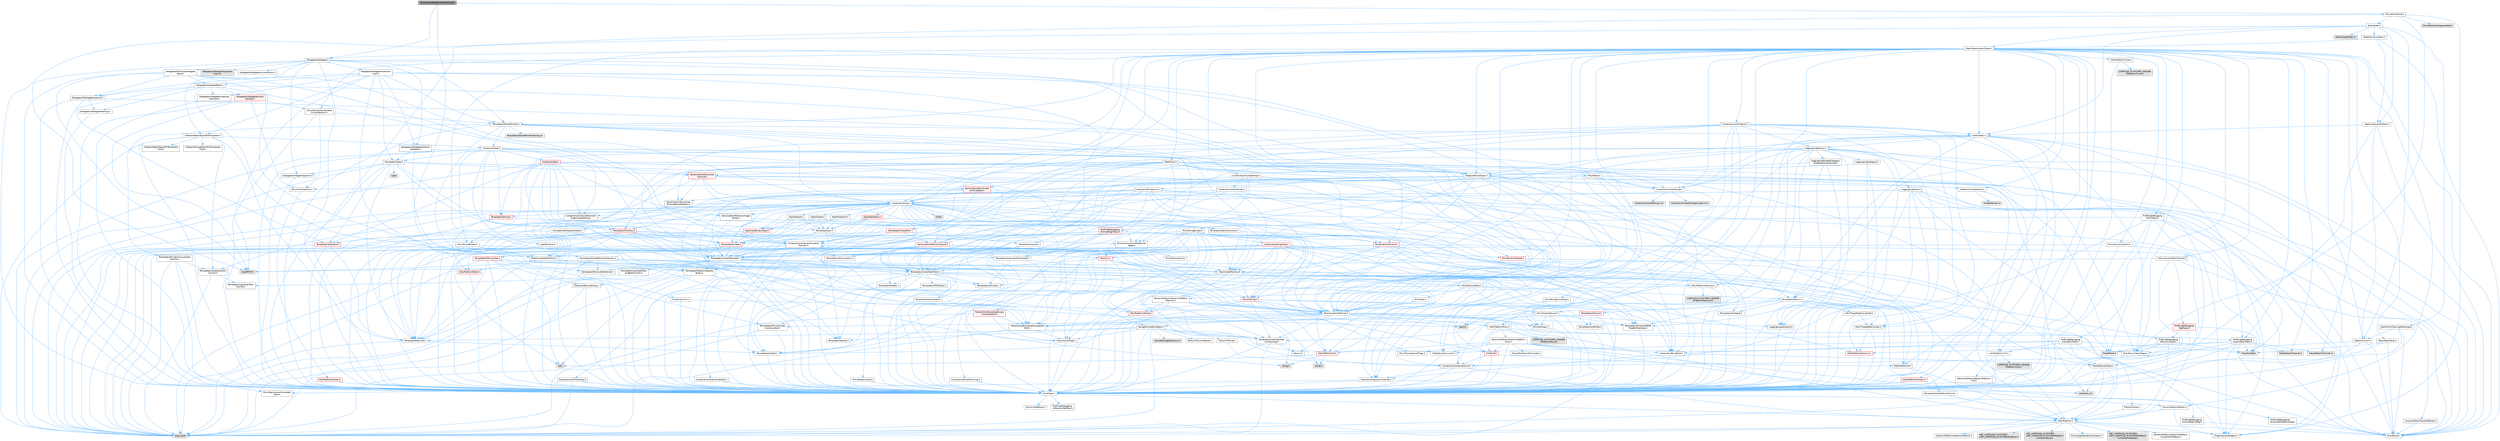 digraph "MovieSceneDataEventContainer.h"
{
 // INTERACTIVE_SVG=YES
 // LATEX_PDF_SIZE
  bgcolor="transparent";
  edge [fontname=Helvetica,fontsize=10,labelfontname=Helvetica,labelfontsize=10];
  node [fontname=Helvetica,fontsize=10,shape=box,height=0.2,width=0.4];
  Node1 [id="Node000001",label="MovieSceneDataEventContainer.h",height=0.2,width=0.4,color="gray40", fillcolor="grey60", style="filled", fontcolor="black",tooltip=" "];
  Node1 -> Node2 [id="edge1_Node000001_Node000002",color="steelblue1",style="solid",tooltip=" "];
  Node2 [id="Node000002",label="MovieSceneFwd.h",height=0.2,width=0.4,color="grey40", fillcolor="white", style="filled",URL="$d7/d70/MovieSceneFwd_8h.html",tooltip=" "];
  Node2 -> Node3 [id="edge2_Node000002_Node000003",color="steelblue1",style="solid",tooltip=" "];
  Node3 [id="Node000003",label="CoreTypes.h",height=0.2,width=0.4,color="grey40", fillcolor="white", style="filled",URL="$dc/dec/CoreTypes_8h.html",tooltip=" "];
  Node3 -> Node4 [id="edge3_Node000003_Node000004",color="steelblue1",style="solid",tooltip=" "];
  Node4 [id="Node000004",label="HAL/Platform.h",height=0.2,width=0.4,color="grey40", fillcolor="white", style="filled",URL="$d9/dd0/Platform_8h.html",tooltip=" "];
  Node4 -> Node5 [id="edge4_Node000004_Node000005",color="steelblue1",style="solid",tooltip=" "];
  Node5 [id="Node000005",label="Misc/Build.h",height=0.2,width=0.4,color="grey40", fillcolor="white", style="filled",URL="$d3/dbb/Build_8h.html",tooltip=" "];
  Node4 -> Node6 [id="edge5_Node000004_Node000006",color="steelblue1",style="solid",tooltip=" "];
  Node6 [id="Node000006",label="Misc/LargeWorldCoordinates.h",height=0.2,width=0.4,color="grey40", fillcolor="white", style="filled",URL="$d2/dcb/LargeWorldCoordinates_8h.html",tooltip=" "];
  Node4 -> Node7 [id="edge6_Node000004_Node000007",color="steelblue1",style="solid",tooltip=" "];
  Node7 [id="Node000007",label="type_traits",height=0.2,width=0.4,color="grey60", fillcolor="#E0E0E0", style="filled",tooltip=" "];
  Node4 -> Node8 [id="edge7_Node000004_Node000008",color="steelblue1",style="solid",tooltip=" "];
  Node8 [id="Node000008",label="PreprocessorHelpers.h",height=0.2,width=0.4,color="grey40", fillcolor="white", style="filled",URL="$db/ddb/PreprocessorHelpers_8h.html",tooltip=" "];
  Node4 -> Node9 [id="edge8_Node000004_Node000009",color="steelblue1",style="solid",tooltip=" "];
  Node9 [id="Node000009",label="UBT_COMPILED_PLATFORM\l/UBT_COMPILED_PLATFORMPlatform\lCompilerPreSetup.h",height=0.2,width=0.4,color="grey60", fillcolor="#E0E0E0", style="filled",tooltip=" "];
  Node4 -> Node10 [id="edge9_Node000004_Node000010",color="steelblue1",style="solid",tooltip=" "];
  Node10 [id="Node000010",label="GenericPlatform/GenericPlatform\lCompilerPreSetup.h",height=0.2,width=0.4,color="grey40", fillcolor="white", style="filled",URL="$d9/dc8/GenericPlatformCompilerPreSetup_8h.html",tooltip=" "];
  Node4 -> Node11 [id="edge10_Node000004_Node000011",color="steelblue1",style="solid",tooltip=" "];
  Node11 [id="Node000011",label="GenericPlatform/GenericPlatform.h",height=0.2,width=0.4,color="grey40", fillcolor="white", style="filled",URL="$d6/d84/GenericPlatform_8h.html",tooltip=" "];
  Node4 -> Node12 [id="edge11_Node000004_Node000012",color="steelblue1",style="solid",tooltip=" "];
  Node12 [id="Node000012",label="UBT_COMPILED_PLATFORM\l/UBT_COMPILED_PLATFORMPlatform.h",height=0.2,width=0.4,color="grey60", fillcolor="#E0E0E0", style="filled",tooltip=" "];
  Node4 -> Node13 [id="edge12_Node000004_Node000013",color="steelblue1",style="solid",tooltip=" "];
  Node13 [id="Node000013",label="UBT_COMPILED_PLATFORM\l/UBT_COMPILED_PLATFORMPlatform\lCompilerSetup.h",height=0.2,width=0.4,color="grey60", fillcolor="#E0E0E0", style="filled",tooltip=" "];
  Node3 -> Node14 [id="edge13_Node000003_Node000014",color="steelblue1",style="solid",tooltip=" "];
  Node14 [id="Node000014",label="ProfilingDebugging\l/UMemoryDefines.h",height=0.2,width=0.4,color="grey40", fillcolor="white", style="filled",URL="$d2/da2/UMemoryDefines_8h.html",tooltip=" "];
  Node3 -> Node15 [id="edge14_Node000003_Node000015",color="steelblue1",style="solid",tooltip=" "];
  Node15 [id="Node000015",label="Misc/CoreMiscDefines.h",height=0.2,width=0.4,color="grey40", fillcolor="white", style="filled",URL="$da/d38/CoreMiscDefines_8h.html",tooltip=" "];
  Node15 -> Node4 [id="edge15_Node000015_Node000004",color="steelblue1",style="solid",tooltip=" "];
  Node15 -> Node8 [id="edge16_Node000015_Node000008",color="steelblue1",style="solid",tooltip=" "];
  Node3 -> Node16 [id="edge17_Node000003_Node000016",color="steelblue1",style="solid",tooltip=" "];
  Node16 [id="Node000016",label="Misc/CoreDefines.h",height=0.2,width=0.4,color="grey40", fillcolor="white", style="filled",URL="$d3/dd2/CoreDefines_8h.html",tooltip=" "];
  Node2 -> Node17 [id="edge18_Node000002_Node000017",color="steelblue1",style="solid",tooltip=" "];
  Node17 [id="Node000017",label="Stats/Stats.h",height=0.2,width=0.4,color="grey40", fillcolor="white", style="filled",URL="$dc/d09/Stats_8h.html",tooltip=" "];
  Node17 -> Node18 [id="edge19_Node000017_Node000018",color="steelblue1",style="solid",tooltip=" "];
  Node18 [id="Node000018",label="CoreGlobals.h",height=0.2,width=0.4,color="grey40", fillcolor="white", style="filled",URL="$d5/d8c/CoreGlobals_8h.html",tooltip=" "];
  Node18 -> Node19 [id="edge20_Node000018_Node000019",color="steelblue1",style="solid",tooltip=" "];
  Node19 [id="Node000019",label="Containers/UnrealString.h",height=0.2,width=0.4,color="grey40", fillcolor="white", style="filled",URL="$d5/dba/UnrealString_8h.html",tooltip=" "];
  Node19 -> Node20 [id="edge21_Node000019_Node000020",color="steelblue1",style="solid",tooltip=" "];
  Node20 [id="Node000020",label="Containers/UnrealStringIncludes.h.inl",height=0.2,width=0.4,color="grey60", fillcolor="#E0E0E0", style="filled",tooltip=" "];
  Node19 -> Node21 [id="edge22_Node000019_Node000021",color="steelblue1",style="solid",tooltip=" "];
  Node21 [id="Node000021",label="Containers/UnrealString.h.inl",height=0.2,width=0.4,color="grey60", fillcolor="#E0E0E0", style="filled",tooltip=" "];
  Node19 -> Node22 [id="edge23_Node000019_Node000022",color="steelblue1",style="solid",tooltip=" "];
  Node22 [id="Node000022",label="Misc/StringFormatArg.h",height=0.2,width=0.4,color="grey40", fillcolor="white", style="filled",URL="$d2/d16/StringFormatArg_8h.html",tooltip=" "];
  Node22 -> Node23 [id="edge24_Node000022_Node000023",color="steelblue1",style="solid",tooltip=" "];
  Node23 [id="Node000023",label="Containers/ContainersFwd.h",height=0.2,width=0.4,color="grey40", fillcolor="white", style="filled",URL="$d4/d0a/ContainersFwd_8h.html",tooltip=" "];
  Node23 -> Node4 [id="edge25_Node000023_Node000004",color="steelblue1",style="solid",tooltip=" "];
  Node23 -> Node3 [id="edge26_Node000023_Node000003",color="steelblue1",style="solid",tooltip=" "];
  Node23 -> Node24 [id="edge27_Node000023_Node000024",color="steelblue1",style="solid",tooltip=" "];
  Node24 [id="Node000024",label="Traits/IsContiguousContainer.h",height=0.2,width=0.4,color="grey40", fillcolor="white", style="filled",URL="$d5/d3c/IsContiguousContainer_8h.html",tooltip=" "];
  Node24 -> Node3 [id="edge28_Node000024_Node000003",color="steelblue1",style="solid",tooltip=" "];
  Node24 -> Node25 [id="edge29_Node000024_Node000025",color="steelblue1",style="solid",tooltip=" "];
  Node25 [id="Node000025",label="Misc/StaticAssertComplete\lType.h",height=0.2,width=0.4,color="grey40", fillcolor="white", style="filled",URL="$d5/d4e/StaticAssertCompleteType_8h.html",tooltip=" "];
  Node24 -> Node26 [id="edge30_Node000024_Node000026",color="steelblue1",style="solid",tooltip=" "];
  Node26 [id="Node000026",label="initializer_list",height=0.2,width=0.4,color="grey60", fillcolor="#E0E0E0", style="filled",tooltip=" "];
  Node18 -> Node3 [id="edge31_Node000018_Node000003",color="steelblue1",style="solid",tooltip=" "];
  Node18 -> Node27 [id="edge32_Node000018_Node000027",color="steelblue1",style="solid",tooltip=" "];
  Node27 [id="Node000027",label="HAL/PlatformTLS.h",height=0.2,width=0.4,color="grey40", fillcolor="white", style="filled",URL="$d0/def/PlatformTLS_8h.html",tooltip=" "];
  Node27 -> Node3 [id="edge33_Node000027_Node000003",color="steelblue1",style="solid",tooltip=" "];
  Node27 -> Node28 [id="edge34_Node000027_Node000028",color="steelblue1",style="solid",tooltip=" "];
  Node28 [id="Node000028",label="GenericPlatform/GenericPlatform\lTLS.h",height=0.2,width=0.4,color="grey40", fillcolor="white", style="filled",URL="$d3/d3c/GenericPlatformTLS_8h.html",tooltip=" "];
  Node28 -> Node3 [id="edge35_Node000028_Node000003",color="steelblue1",style="solid",tooltip=" "];
  Node27 -> Node29 [id="edge36_Node000027_Node000029",color="steelblue1",style="solid",tooltip=" "];
  Node29 [id="Node000029",label="COMPILED_PLATFORM_HEADER\l(PlatformTLS.h)",height=0.2,width=0.4,color="grey60", fillcolor="#E0E0E0", style="filled",tooltip=" "];
  Node18 -> Node30 [id="edge37_Node000018_Node000030",color="steelblue1",style="solid",tooltip=" "];
  Node30 [id="Node000030",label="Logging/LogMacros.h",height=0.2,width=0.4,color="grey40", fillcolor="white", style="filled",URL="$d0/d16/LogMacros_8h.html",tooltip=" "];
  Node30 -> Node19 [id="edge38_Node000030_Node000019",color="steelblue1",style="solid",tooltip=" "];
  Node30 -> Node3 [id="edge39_Node000030_Node000003",color="steelblue1",style="solid",tooltip=" "];
  Node30 -> Node8 [id="edge40_Node000030_Node000008",color="steelblue1",style="solid",tooltip=" "];
  Node30 -> Node31 [id="edge41_Node000030_Node000031",color="steelblue1",style="solid",tooltip=" "];
  Node31 [id="Node000031",label="Logging/LogCategory.h",height=0.2,width=0.4,color="grey40", fillcolor="white", style="filled",URL="$d9/d36/LogCategory_8h.html",tooltip=" "];
  Node31 -> Node3 [id="edge42_Node000031_Node000003",color="steelblue1",style="solid",tooltip=" "];
  Node31 -> Node32 [id="edge43_Node000031_Node000032",color="steelblue1",style="solid",tooltip=" "];
  Node32 [id="Node000032",label="Logging/LogVerbosity.h",height=0.2,width=0.4,color="grey40", fillcolor="white", style="filled",URL="$d2/d8f/LogVerbosity_8h.html",tooltip=" "];
  Node32 -> Node3 [id="edge44_Node000032_Node000003",color="steelblue1",style="solid",tooltip=" "];
  Node31 -> Node33 [id="edge45_Node000031_Node000033",color="steelblue1",style="solid",tooltip=" "];
  Node33 [id="Node000033",label="UObject/NameTypes.h",height=0.2,width=0.4,color="grey40", fillcolor="white", style="filled",URL="$d6/d35/NameTypes_8h.html",tooltip=" "];
  Node33 -> Node3 [id="edge46_Node000033_Node000003",color="steelblue1",style="solid",tooltip=" "];
  Node33 -> Node34 [id="edge47_Node000033_Node000034",color="steelblue1",style="solid",tooltip=" "];
  Node34 [id="Node000034",label="Misc/AssertionMacros.h",height=0.2,width=0.4,color="grey40", fillcolor="white", style="filled",URL="$d0/dfa/AssertionMacros_8h.html",tooltip=" "];
  Node34 -> Node3 [id="edge48_Node000034_Node000003",color="steelblue1",style="solid",tooltip=" "];
  Node34 -> Node4 [id="edge49_Node000034_Node000004",color="steelblue1",style="solid",tooltip=" "];
  Node34 -> Node35 [id="edge50_Node000034_Node000035",color="steelblue1",style="solid",tooltip=" "];
  Node35 [id="Node000035",label="HAL/PlatformMisc.h",height=0.2,width=0.4,color="grey40", fillcolor="white", style="filled",URL="$d0/df5/PlatformMisc_8h.html",tooltip=" "];
  Node35 -> Node3 [id="edge51_Node000035_Node000003",color="steelblue1",style="solid",tooltip=" "];
  Node35 -> Node36 [id="edge52_Node000035_Node000036",color="steelblue1",style="solid",tooltip=" "];
  Node36 [id="Node000036",label="GenericPlatform/GenericPlatform\lMisc.h",height=0.2,width=0.4,color="grey40", fillcolor="white", style="filled",URL="$db/d9a/GenericPlatformMisc_8h.html",tooltip=" "];
  Node36 -> Node37 [id="edge53_Node000036_Node000037",color="steelblue1",style="solid",tooltip=" "];
  Node37 [id="Node000037",label="Containers/StringFwd.h",height=0.2,width=0.4,color="grey40", fillcolor="white", style="filled",URL="$df/d37/StringFwd_8h.html",tooltip=" "];
  Node37 -> Node3 [id="edge54_Node000037_Node000003",color="steelblue1",style="solid",tooltip=" "];
  Node37 -> Node38 [id="edge55_Node000037_Node000038",color="steelblue1",style="solid",tooltip=" "];
  Node38 [id="Node000038",label="Traits/ElementType.h",height=0.2,width=0.4,color="grey40", fillcolor="white", style="filled",URL="$d5/d4f/ElementType_8h.html",tooltip=" "];
  Node38 -> Node4 [id="edge56_Node000038_Node000004",color="steelblue1",style="solid",tooltip=" "];
  Node38 -> Node26 [id="edge57_Node000038_Node000026",color="steelblue1",style="solid",tooltip=" "];
  Node38 -> Node7 [id="edge58_Node000038_Node000007",color="steelblue1",style="solid",tooltip=" "];
  Node37 -> Node24 [id="edge59_Node000037_Node000024",color="steelblue1",style="solid",tooltip=" "];
  Node36 -> Node39 [id="edge60_Node000036_Node000039",color="steelblue1",style="solid",tooltip=" "];
  Node39 [id="Node000039",label="CoreFwd.h",height=0.2,width=0.4,color="red", fillcolor="#FFF0F0", style="filled",URL="$d1/d1e/CoreFwd_8h.html",tooltip=" "];
  Node39 -> Node3 [id="edge61_Node000039_Node000003",color="steelblue1",style="solid",tooltip=" "];
  Node39 -> Node23 [id="edge62_Node000039_Node000023",color="steelblue1",style="solid",tooltip=" "];
  Node39 -> Node40 [id="edge63_Node000039_Node000040",color="steelblue1",style="solid",tooltip=" "];
  Node40 [id="Node000040",label="Math/MathFwd.h",height=0.2,width=0.4,color="grey40", fillcolor="white", style="filled",URL="$d2/d10/MathFwd_8h.html",tooltip=" "];
  Node40 -> Node4 [id="edge64_Node000040_Node000004",color="steelblue1",style="solid",tooltip=" "];
  Node36 -> Node3 [id="edge65_Node000036_Node000003",color="steelblue1",style="solid",tooltip=" "];
  Node36 -> Node42 [id="edge66_Node000036_Node000042",color="steelblue1",style="solid",tooltip=" "];
  Node42 [id="Node000042",label="FramePro/FrameProConfig.h",height=0.2,width=0.4,color="grey40", fillcolor="white", style="filled",URL="$d7/d90/FrameProConfig_8h.html",tooltip=" "];
  Node36 -> Node43 [id="edge67_Node000036_Node000043",color="steelblue1",style="solid",tooltip=" "];
  Node43 [id="Node000043",label="HAL/PlatformCrt.h",height=0.2,width=0.4,color="red", fillcolor="#FFF0F0", style="filled",URL="$d8/d75/PlatformCrt_8h.html",tooltip=" "];
  Node43 -> Node44 [id="edge68_Node000043_Node000044",color="steelblue1",style="solid",tooltip=" "];
  Node44 [id="Node000044",label="new",height=0.2,width=0.4,color="grey60", fillcolor="#E0E0E0", style="filled",tooltip=" "];
  Node43 -> Node45 [id="edge69_Node000043_Node000045",color="steelblue1",style="solid",tooltip=" "];
  Node45 [id="Node000045",label="wchar.h",height=0.2,width=0.4,color="grey60", fillcolor="#E0E0E0", style="filled",tooltip=" "];
  Node43 -> Node52 [id="edge70_Node000043_Node000052",color="steelblue1",style="solid",tooltip=" "];
  Node52 [id="Node000052",label="string.h",height=0.2,width=0.4,color="grey60", fillcolor="#E0E0E0", style="filled",tooltip=" "];
  Node36 -> Node53 [id="edge71_Node000036_Node000053",color="steelblue1",style="solid",tooltip=" "];
  Node53 [id="Node000053",label="Math/NumericLimits.h",height=0.2,width=0.4,color="grey40", fillcolor="white", style="filled",URL="$df/d1b/NumericLimits_8h.html",tooltip=" "];
  Node53 -> Node3 [id="edge72_Node000053_Node000003",color="steelblue1",style="solid",tooltip=" "];
  Node36 -> Node54 [id="edge73_Node000036_Node000054",color="steelblue1",style="solid",tooltip=" "];
  Node54 [id="Node000054",label="Misc/CompressionFlags.h",height=0.2,width=0.4,color="grey40", fillcolor="white", style="filled",URL="$d9/d76/CompressionFlags_8h.html",tooltip=" "];
  Node36 -> Node55 [id="edge74_Node000036_Node000055",color="steelblue1",style="solid",tooltip=" "];
  Node55 [id="Node000055",label="Misc/EnumClassFlags.h",height=0.2,width=0.4,color="grey40", fillcolor="white", style="filled",URL="$d8/de7/EnumClassFlags_8h.html",tooltip=" "];
  Node36 -> Node56 [id="edge75_Node000036_Node000056",color="steelblue1",style="solid",tooltip=" "];
  Node56 [id="Node000056",label="ProfilingDebugging\l/CsvProfilerConfig.h",height=0.2,width=0.4,color="grey40", fillcolor="white", style="filled",URL="$d3/d88/CsvProfilerConfig_8h.html",tooltip=" "];
  Node56 -> Node5 [id="edge76_Node000056_Node000005",color="steelblue1",style="solid",tooltip=" "];
  Node36 -> Node57 [id="edge77_Node000036_Node000057",color="steelblue1",style="solid",tooltip=" "];
  Node57 [id="Node000057",label="ProfilingDebugging\l/ExternalProfilerConfig.h",height=0.2,width=0.4,color="grey40", fillcolor="white", style="filled",URL="$d3/dbb/ExternalProfilerConfig_8h.html",tooltip=" "];
  Node57 -> Node5 [id="edge78_Node000057_Node000005",color="steelblue1",style="solid",tooltip=" "];
  Node35 -> Node58 [id="edge79_Node000035_Node000058",color="steelblue1",style="solid",tooltip=" "];
  Node58 [id="Node000058",label="COMPILED_PLATFORM_HEADER\l(PlatformMisc.h)",height=0.2,width=0.4,color="grey60", fillcolor="#E0E0E0", style="filled",tooltip=" "];
  Node35 -> Node59 [id="edge80_Node000035_Node000059",color="steelblue1",style="solid",tooltip=" "];
  Node59 [id="Node000059",label="ProfilingDebugging\l/CpuProfilerTrace.h",height=0.2,width=0.4,color="grey40", fillcolor="white", style="filled",URL="$da/dcb/CpuProfilerTrace_8h.html",tooltip=" "];
  Node59 -> Node3 [id="edge81_Node000059_Node000003",color="steelblue1",style="solid",tooltip=" "];
  Node59 -> Node23 [id="edge82_Node000059_Node000023",color="steelblue1",style="solid",tooltip=" "];
  Node59 -> Node60 [id="edge83_Node000059_Node000060",color="steelblue1",style="solid",tooltip=" "];
  Node60 [id="Node000060",label="HAL/PlatformAtomics.h",height=0.2,width=0.4,color="red", fillcolor="#FFF0F0", style="filled",URL="$d3/d36/PlatformAtomics_8h.html",tooltip=" "];
  Node60 -> Node3 [id="edge84_Node000060_Node000003",color="steelblue1",style="solid",tooltip=" "];
  Node59 -> Node8 [id="edge85_Node000059_Node000008",color="steelblue1",style="solid",tooltip=" "];
  Node59 -> Node5 [id="edge86_Node000059_Node000005",color="steelblue1",style="solid",tooltip=" "];
  Node59 -> Node63 [id="edge87_Node000059_Node000063",color="steelblue1",style="solid",tooltip=" "];
  Node63 [id="Node000063",label="Trace/Config.h",height=0.2,width=0.4,color="grey60", fillcolor="#E0E0E0", style="filled",tooltip=" "];
  Node59 -> Node64 [id="edge88_Node000059_Node000064",color="steelblue1",style="solid",tooltip=" "];
  Node64 [id="Node000064",label="Trace/Detail/Channel.h",height=0.2,width=0.4,color="grey60", fillcolor="#E0E0E0", style="filled",tooltip=" "];
  Node59 -> Node65 [id="edge89_Node000059_Node000065",color="steelblue1",style="solid",tooltip=" "];
  Node65 [id="Node000065",label="Trace/Detail/Channel.inl",height=0.2,width=0.4,color="grey60", fillcolor="#E0E0E0", style="filled",tooltip=" "];
  Node59 -> Node66 [id="edge90_Node000059_Node000066",color="steelblue1",style="solid",tooltip=" "];
  Node66 [id="Node000066",label="Trace/Trace.h",height=0.2,width=0.4,color="grey60", fillcolor="#E0E0E0", style="filled",tooltip=" "];
  Node34 -> Node8 [id="edge91_Node000034_Node000008",color="steelblue1",style="solid",tooltip=" "];
  Node34 -> Node67 [id="edge92_Node000034_Node000067",color="steelblue1",style="solid",tooltip=" "];
  Node67 [id="Node000067",label="Templates/EnableIf.h",height=0.2,width=0.4,color="grey40", fillcolor="white", style="filled",URL="$d7/d60/EnableIf_8h.html",tooltip=" "];
  Node67 -> Node3 [id="edge93_Node000067_Node000003",color="steelblue1",style="solid",tooltip=" "];
  Node34 -> Node68 [id="edge94_Node000034_Node000068",color="steelblue1",style="solid",tooltip=" "];
  Node68 [id="Node000068",label="Templates/IsArrayOrRefOf\lTypeByPredicate.h",height=0.2,width=0.4,color="grey40", fillcolor="white", style="filled",URL="$d6/da1/IsArrayOrRefOfTypeByPredicate_8h.html",tooltip=" "];
  Node68 -> Node3 [id="edge95_Node000068_Node000003",color="steelblue1",style="solid",tooltip=" "];
  Node34 -> Node69 [id="edge96_Node000034_Node000069",color="steelblue1",style="solid",tooltip=" "];
  Node69 [id="Node000069",label="Templates/IsValidVariadic\lFunctionArg.h",height=0.2,width=0.4,color="grey40", fillcolor="white", style="filled",URL="$d0/dc8/IsValidVariadicFunctionArg_8h.html",tooltip=" "];
  Node69 -> Node3 [id="edge97_Node000069_Node000003",color="steelblue1",style="solid",tooltip=" "];
  Node69 -> Node70 [id="edge98_Node000069_Node000070",color="steelblue1",style="solid",tooltip=" "];
  Node70 [id="Node000070",label="IsEnum.h",height=0.2,width=0.4,color="grey40", fillcolor="white", style="filled",URL="$d4/de5/IsEnum_8h.html",tooltip=" "];
  Node69 -> Node7 [id="edge99_Node000069_Node000007",color="steelblue1",style="solid",tooltip=" "];
  Node34 -> Node71 [id="edge100_Node000034_Node000071",color="steelblue1",style="solid",tooltip=" "];
  Node71 [id="Node000071",label="Traits/IsCharEncodingCompatible\lWith.h",height=0.2,width=0.4,color="grey40", fillcolor="white", style="filled",URL="$df/dd1/IsCharEncodingCompatibleWith_8h.html",tooltip=" "];
  Node71 -> Node7 [id="edge101_Node000071_Node000007",color="steelblue1",style="solid",tooltip=" "];
  Node71 -> Node72 [id="edge102_Node000071_Node000072",color="steelblue1",style="solid",tooltip=" "];
  Node72 [id="Node000072",label="Traits/IsCharType.h",height=0.2,width=0.4,color="grey40", fillcolor="white", style="filled",URL="$db/d51/IsCharType_8h.html",tooltip=" "];
  Node72 -> Node3 [id="edge103_Node000072_Node000003",color="steelblue1",style="solid",tooltip=" "];
  Node34 -> Node73 [id="edge104_Node000034_Node000073",color="steelblue1",style="solid",tooltip=" "];
  Node73 [id="Node000073",label="Misc/VarArgs.h",height=0.2,width=0.4,color="grey40", fillcolor="white", style="filled",URL="$d5/d6f/VarArgs_8h.html",tooltip=" "];
  Node73 -> Node3 [id="edge105_Node000073_Node000003",color="steelblue1",style="solid",tooltip=" "];
  Node34 -> Node74 [id="edge106_Node000034_Node000074",color="steelblue1",style="solid",tooltip=" "];
  Node74 [id="Node000074",label="String/FormatStringSan.h",height=0.2,width=0.4,color="grey40", fillcolor="white", style="filled",URL="$d3/d8b/FormatStringSan_8h.html",tooltip=" "];
  Node74 -> Node7 [id="edge107_Node000074_Node000007",color="steelblue1",style="solid",tooltip=" "];
  Node74 -> Node3 [id="edge108_Node000074_Node000003",color="steelblue1",style="solid",tooltip=" "];
  Node74 -> Node75 [id="edge109_Node000074_Node000075",color="steelblue1",style="solid",tooltip=" "];
  Node75 [id="Node000075",label="Templates/Requires.h",height=0.2,width=0.4,color="grey40", fillcolor="white", style="filled",URL="$dc/d96/Requires_8h.html",tooltip=" "];
  Node75 -> Node67 [id="edge110_Node000075_Node000067",color="steelblue1",style="solid",tooltip=" "];
  Node75 -> Node7 [id="edge111_Node000075_Node000007",color="steelblue1",style="solid",tooltip=" "];
  Node74 -> Node76 [id="edge112_Node000074_Node000076",color="steelblue1",style="solid",tooltip=" "];
  Node76 [id="Node000076",label="Templates/Identity.h",height=0.2,width=0.4,color="grey40", fillcolor="white", style="filled",URL="$d0/dd5/Identity_8h.html",tooltip=" "];
  Node74 -> Node69 [id="edge113_Node000074_Node000069",color="steelblue1",style="solid",tooltip=" "];
  Node74 -> Node72 [id="edge114_Node000074_Node000072",color="steelblue1",style="solid",tooltip=" "];
  Node74 -> Node77 [id="edge115_Node000074_Node000077",color="steelblue1",style="solid",tooltip=" "];
  Node77 [id="Node000077",label="Traits/IsTEnumAsByte.h",height=0.2,width=0.4,color="grey40", fillcolor="white", style="filled",URL="$d1/de6/IsTEnumAsByte_8h.html",tooltip=" "];
  Node74 -> Node78 [id="edge116_Node000074_Node000078",color="steelblue1",style="solid",tooltip=" "];
  Node78 [id="Node000078",label="Traits/IsTString.h",height=0.2,width=0.4,color="grey40", fillcolor="white", style="filled",URL="$d0/df8/IsTString_8h.html",tooltip=" "];
  Node78 -> Node23 [id="edge117_Node000078_Node000023",color="steelblue1",style="solid",tooltip=" "];
  Node74 -> Node23 [id="edge118_Node000074_Node000023",color="steelblue1",style="solid",tooltip=" "];
  Node74 -> Node79 [id="edge119_Node000074_Node000079",color="steelblue1",style="solid",tooltip=" "];
  Node79 [id="Node000079",label="FormatStringSanErrors.inl",height=0.2,width=0.4,color="grey60", fillcolor="#E0E0E0", style="filled",tooltip=" "];
  Node34 -> Node80 [id="edge120_Node000034_Node000080",color="steelblue1",style="solid",tooltip=" "];
  Node80 [id="Node000080",label="atomic",height=0.2,width=0.4,color="grey60", fillcolor="#E0E0E0", style="filled",tooltip=" "];
  Node33 -> Node81 [id="edge121_Node000033_Node000081",color="steelblue1",style="solid",tooltip=" "];
  Node81 [id="Node000081",label="HAL/UnrealMemory.h",height=0.2,width=0.4,color="grey40", fillcolor="white", style="filled",URL="$d9/d96/UnrealMemory_8h.html",tooltip=" "];
  Node81 -> Node3 [id="edge122_Node000081_Node000003",color="steelblue1",style="solid",tooltip=" "];
  Node81 -> Node82 [id="edge123_Node000081_Node000082",color="steelblue1",style="solid",tooltip=" "];
  Node82 [id="Node000082",label="GenericPlatform/GenericPlatform\lMemory.h",height=0.2,width=0.4,color="grey40", fillcolor="white", style="filled",URL="$dd/d22/GenericPlatformMemory_8h.html",tooltip=" "];
  Node82 -> Node39 [id="edge124_Node000082_Node000039",color="steelblue1",style="solid",tooltip=" "];
  Node82 -> Node3 [id="edge125_Node000082_Node000003",color="steelblue1",style="solid",tooltip=" "];
  Node82 -> Node83 [id="edge126_Node000082_Node000083",color="steelblue1",style="solid",tooltip=" "];
  Node83 [id="Node000083",label="HAL/PlatformString.h",height=0.2,width=0.4,color="red", fillcolor="#FFF0F0", style="filled",URL="$db/db5/PlatformString_8h.html",tooltip=" "];
  Node83 -> Node3 [id="edge127_Node000083_Node000003",color="steelblue1",style="solid",tooltip=" "];
  Node82 -> Node52 [id="edge128_Node000082_Node000052",color="steelblue1",style="solid",tooltip=" "];
  Node82 -> Node45 [id="edge129_Node000082_Node000045",color="steelblue1",style="solid",tooltip=" "];
  Node81 -> Node85 [id="edge130_Node000081_Node000085",color="steelblue1",style="solid",tooltip=" "];
  Node85 [id="Node000085",label="HAL/MemoryBase.h",height=0.2,width=0.4,color="grey40", fillcolor="white", style="filled",URL="$d6/d9f/MemoryBase_8h.html",tooltip=" "];
  Node85 -> Node3 [id="edge131_Node000085_Node000003",color="steelblue1",style="solid",tooltip=" "];
  Node85 -> Node60 [id="edge132_Node000085_Node000060",color="steelblue1",style="solid",tooltip=" "];
  Node85 -> Node43 [id="edge133_Node000085_Node000043",color="steelblue1",style="solid",tooltip=" "];
  Node85 -> Node86 [id="edge134_Node000085_Node000086",color="steelblue1",style="solid",tooltip=" "];
  Node86 [id="Node000086",label="Misc/Exec.h",height=0.2,width=0.4,color="grey40", fillcolor="white", style="filled",URL="$de/ddb/Exec_8h.html",tooltip=" "];
  Node86 -> Node3 [id="edge135_Node000086_Node000003",color="steelblue1",style="solid",tooltip=" "];
  Node86 -> Node34 [id="edge136_Node000086_Node000034",color="steelblue1",style="solid",tooltip=" "];
  Node85 -> Node87 [id="edge137_Node000085_Node000087",color="steelblue1",style="solid",tooltip=" "];
  Node87 [id="Node000087",label="Misc/OutputDevice.h",height=0.2,width=0.4,color="grey40", fillcolor="white", style="filled",URL="$d7/d32/OutputDevice_8h.html",tooltip=" "];
  Node87 -> Node39 [id="edge138_Node000087_Node000039",color="steelblue1",style="solid",tooltip=" "];
  Node87 -> Node3 [id="edge139_Node000087_Node000003",color="steelblue1",style="solid",tooltip=" "];
  Node87 -> Node32 [id="edge140_Node000087_Node000032",color="steelblue1",style="solid",tooltip=" "];
  Node87 -> Node73 [id="edge141_Node000087_Node000073",color="steelblue1",style="solid",tooltip=" "];
  Node87 -> Node68 [id="edge142_Node000087_Node000068",color="steelblue1",style="solid",tooltip=" "];
  Node87 -> Node69 [id="edge143_Node000087_Node000069",color="steelblue1",style="solid",tooltip=" "];
  Node87 -> Node71 [id="edge144_Node000087_Node000071",color="steelblue1",style="solid",tooltip=" "];
  Node85 -> Node88 [id="edge145_Node000085_Node000088",color="steelblue1",style="solid",tooltip=" "];
  Node88 [id="Node000088",label="Templates/Atomic.h",height=0.2,width=0.4,color="grey40", fillcolor="white", style="filled",URL="$d3/d91/Atomic_8h.html",tooltip=" "];
  Node88 -> Node89 [id="edge146_Node000088_Node000089",color="steelblue1",style="solid",tooltip=" "];
  Node89 [id="Node000089",label="HAL/ThreadSafeCounter.h",height=0.2,width=0.4,color="grey40", fillcolor="white", style="filled",URL="$dc/dc9/ThreadSafeCounter_8h.html",tooltip=" "];
  Node89 -> Node3 [id="edge147_Node000089_Node000003",color="steelblue1",style="solid",tooltip=" "];
  Node89 -> Node60 [id="edge148_Node000089_Node000060",color="steelblue1",style="solid",tooltip=" "];
  Node88 -> Node90 [id="edge149_Node000088_Node000090",color="steelblue1",style="solid",tooltip=" "];
  Node90 [id="Node000090",label="HAL/ThreadSafeCounter64.h",height=0.2,width=0.4,color="grey40", fillcolor="white", style="filled",URL="$d0/d12/ThreadSafeCounter64_8h.html",tooltip=" "];
  Node90 -> Node3 [id="edge150_Node000090_Node000003",color="steelblue1",style="solid",tooltip=" "];
  Node90 -> Node89 [id="edge151_Node000090_Node000089",color="steelblue1",style="solid",tooltip=" "];
  Node88 -> Node91 [id="edge152_Node000088_Node000091",color="steelblue1",style="solid",tooltip=" "];
  Node91 [id="Node000091",label="Templates/IsIntegral.h",height=0.2,width=0.4,color="grey40", fillcolor="white", style="filled",URL="$da/d64/IsIntegral_8h.html",tooltip=" "];
  Node91 -> Node3 [id="edge153_Node000091_Node000003",color="steelblue1",style="solid",tooltip=" "];
  Node88 -> Node92 [id="edge154_Node000088_Node000092",color="steelblue1",style="solid",tooltip=" "];
  Node92 [id="Node000092",label="Templates/IsTrivial.h",height=0.2,width=0.4,color="red", fillcolor="#FFF0F0", style="filled",URL="$da/d4c/IsTrivial_8h.html",tooltip=" "];
  Node92 -> Node93 [id="edge155_Node000092_Node000093",color="steelblue1",style="solid",tooltip=" "];
  Node93 [id="Node000093",label="Templates/AndOrNot.h",height=0.2,width=0.4,color="grey40", fillcolor="white", style="filled",URL="$db/d0a/AndOrNot_8h.html",tooltip=" "];
  Node93 -> Node3 [id="edge156_Node000093_Node000003",color="steelblue1",style="solid",tooltip=" "];
  Node92 -> Node94 [id="edge157_Node000092_Node000094",color="steelblue1",style="solid",tooltip=" "];
  Node94 [id="Node000094",label="Templates/IsTriviallyCopy\lConstructible.h",height=0.2,width=0.4,color="grey40", fillcolor="white", style="filled",URL="$d3/d78/IsTriviallyCopyConstructible_8h.html",tooltip=" "];
  Node94 -> Node3 [id="edge158_Node000094_Node000003",color="steelblue1",style="solid",tooltip=" "];
  Node94 -> Node7 [id="edge159_Node000094_Node000007",color="steelblue1",style="solid",tooltip=" "];
  Node92 -> Node7 [id="edge160_Node000092_Node000007",color="steelblue1",style="solid",tooltip=" "];
  Node88 -> Node96 [id="edge161_Node000088_Node000096",color="steelblue1",style="solid",tooltip=" "];
  Node96 [id="Node000096",label="Traits/IntType.h",height=0.2,width=0.4,color="grey40", fillcolor="white", style="filled",URL="$d7/deb/IntType_8h.html",tooltip=" "];
  Node96 -> Node4 [id="edge162_Node000096_Node000004",color="steelblue1",style="solid",tooltip=" "];
  Node88 -> Node80 [id="edge163_Node000088_Node000080",color="steelblue1",style="solid",tooltip=" "];
  Node81 -> Node97 [id="edge164_Node000081_Node000097",color="steelblue1",style="solid",tooltip=" "];
  Node97 [id="Node000097",label="HAL/PlatformMemory.h",height=0.2,width=0.4,color="grey40", fillcolor="white", style="filled",URL="$de/d68/PlatformMemory_8h.html",tooltip=" "];
  Node97 -> Node3 [id="edge165_Node000097_Node000003",color="steelblue1",style="solid",tooltip=" "];
  Node97 -> Node82 [id="edge166_Node000097_Node000082",color="steelblue1",style="solid",tooltip=" "];
  Node97 -> Node98 [id="edge167_Node000097_Node000098",color="steelblue1",style="solid",tooltip=" "];
  Node98 [id="Node000098",label="COMPILED_PLATFORM_HEADER\l(PlatformMemory.h)",height=0.2,width=0.4,color="grey60", fillcolor="#E0E0E0", style="filled",tooltip=" "];
  Node81 -> Node99 [id="edge168_Node000081_Node000099",color="steelblue1",style="solid",tooltip=" "];
  Node99 [id="Node000099",label="ProfilingDebugging\l/MemoryTrace.h",height=0.2,width=0.4,color="grey40", fillcolor="white", style="filled",URL="$da/dd7/MemoryTrace_8h.html",tooltip=" "];
  Node99 -> Node4 [id="edge169_Node000099_Node000004",color="steelblue1",style="solid",tooltip=" "];
  Node99 -> Node55 [id="edge170_Node000099_Node000055",color="steelblue1",style="solid",tooltip=" "];
  Node99 -> Node63 [id="edge171_Node000099_Node000063",color="steelblue1",style="solid",tooltip=" "];
  Node99 -> Node66 [id="edge172_Node000099_Node000066",color="steelblue1",style="solid",tooltip=" "];
  Node81 -> Node100 [id="edge173_Node000081_Node000100",color="steelblue1",style="solid",tooltip=" "];
  Node100 [id="Node000100",label="Templates/IsPointer.h",height=0.2,width=0.4,color="grey40", fillcolor="white", style="filled",URL="$d7/d05/IsPointer_8h.html",tooltip=" "];
  Node100 -> Node3 [id="edge174_Node000100_Node000003",color="steelblue1",style="solid",tooltip=" "];
  Node33 -> Node101 [id="edge175_Node000033_Node000101",color="steelblue1",style="solid",tooltip=" "];
  Node101 [id="Node000101",label="Templates/UnrealTypeTraits.h",height=0.2,width=0.4,color="grey40", fillcolor="white", style="filled",URL="$d2/d2d/UnrealTypeTraits_8h.html",tooltip=" "];
  Node101 -> Node3 [id="edge176_Node000101_Node000003",color="steelblue1",style="solid",tooltip=" "];
  Node101 -> Node100 [id="edge177_Node000101_Node000100",color="steelblue1",style="solid",tooltip=" "];
  Node101 -> Node34 [id="edge178_Node000101_Node000034",color="steelblue1",style="solid",tooltip=" "];
  Node101 -> Node93 [id="edge179_Node000101_Node000093",color="steelblue1",style="solid",tooltip=" "];
  Node101 -> Node67 [id="edge180_Node000101_Node000067",color="steelblue1",style="solid",tooltip=" "];
  Node101 -> Node102 [id="edge181_Node000101_Node000102",color="steelblue1",style="solid",tooltip=" "];
  Node102 [id="Node000102",label="Templates/IsArithmetic.h",height=0.2,width=0.4,color="grey40", fillcolor="white", style="filled",URL="$d2/d5d/IsArithmetic_8h.html",tooltip=" "];
  Node102 -> Node3 [id="edge182_Node000102_Node000003",color="steelblue1",style="solid",tooltip=" "];
  Node101 -> Node70 [id="edge183_Node000101_Node000070",color="steelblue1",style="solid",tooltip=" "];
  Node101 -> Node103 [id="edge184_Node000101_Node000103",color="steelblue1",style="solid",tooltip=" "];
  Node103 [id="Node000103",label="Templates/Models.h",height=0.2,width=0.4,color="grey40", fillcolor="white", style="filled",URL="$d3/d0c/Models_8h.html",tooltip=" "];
  Node103 -> Node76 [id="edge185_Node000103_Node000076",color="steelblue1",style="solid",tooltip=" "];
  Node101 -> Node104 [id="edge186_Node000101_Node000104",color="steelblue1",style="solid",tooltip=" "];
  Node104 [id="Node000104",label="Templates/IsPODType.h",height=0.2,width=0.4,color="grey40", fillcolor="white", style="filled",URL="$d7/db1/IsPODType_8h.html",tooltip=" "];
  Node104 -> Node3 [id="edge187_Node000104_Node000003",color="steelblue1",style="solid",tooltip=" "];
  Node101 -> Node105 [id="edge188_Node000101_Node000105",color="steelblue1",style="solid",tooltip=" "];
  Node105 [id="Node000105",label="Templates/IsUECoreType.h",height=0.2,width=0.4,color="grey40", fillcolor="white", style="filled",URL="$d1/db8/IsUECoreType_8h.html",tooltip=" "];
  Node105 -> Node3 [id="edge189_Node000105_Node000003",color="steelblue1",style="solid",tooltip=" "];
  Node105 -> Node7 [id="edge190_Node000105_Node000007",color="steelblue1",style="solid",tooltip=" "];
  Node101 -> Node94 [id="edge191_Node000101_Node000094",color="steelblue1",style="solid",tooltip=" "];
  Node33 -> Node106 [id="edge192_Node000033_Node000106",color="steelblue1",style="solid",tooltip=" "];
  Node106 [id="Node000106",label="Templates/UnrealTemplate.h",height=0.2,width=0.4,color="grey40", fillcolor="white", style="filled",URL="$d4/d24/UnrealTemplate_8h.html",tooltip=" "];
  Node106 -> Node3 [id="edge193_Node000106_Node000003",color="steelblue1",style="solid",tooltip=" "];
  Node106 -> Node100 [id="edge194_Node000106_Node000100",color="steelblue1",style="solid",tooltip=" "];
  Node106 -> Node81 [id="edge195_Node000106_Node000081",color="steelblue1",style="solid",tooltip=" "];
  Node106 -> Node107 [id="edge196_Node000106_Node000107",color="steelblue1",style="solid",tooltip=" "];
  Node107 [id="Node000107",label="Templates/CopyQualifiers\lAndRefsFromTo.h",height=0.2,width=0.4,color="grey40", fillcolor="white", style="filled",URL="$d3/db3/CopyQualifiersAndRefsFromTo_8h.html",tooltip=" "];
  Node107 -> Node108 [id="edge197_Node000107_Node000108",color="steelblue1",style="solid",tooltip=" "];
  Node108 [id="Node000108",label="Templates/CopyQualifiers\lFromTo.h",height=0.2,width=0.4,color="grey40", fillcolor="white", style="filled",URL="$d5/db4/CopyQualifiersFromTo_8h.html",tooltip=" "];
  Node106 -> Node101 [id="edge198_Node000106_Node000101",color="steelblue1",style="solid",tooltip=" "];
  Node106 -> Node109 [id="edge199_Node000106_Node000109",color="steelblue1",style="solid",tooltip=" "];
  Node109 [id="Node000109",label="Templates/RemoveReference.h",height=0.2,width=0.4,color="grey40", fillcolor="white", style="filled",URL="$da/dbe/RemoveReference_8h.html",tooltip=" "];
  Node109 -> Node3 [id="edge200_Node000109_Node000003",color="steelblue1",style="solid",tooltip=" "];
  Node106 -> Node75 [id="edge201_Node000106_Node000075",color="steelblue1",style="solid",tooltip=" "];
  Node106 -> Node110 [id="edge202_Node000106_Node000110",color="steelblue1",style="solid",tooltip=" "];
  Node110 [id="Node000110",label="Templates/TypeCompatible\lBytes.h",height=0.2,width=0.4,color="grey40", fillcolor="white", style="filled",URL="$df/d0a/TypeCompatibleBytes_8h.html",tooltip=" "];
  Node110 -> Node3 [id="edge203_Node000110_Node000003",color="steelblue1",style="solid",tooltip=" "];
  Node110 -> Node52 [id="edge204_Node000110_Node000052",color="steelblue1",style="solid",tooltip=" "];
  Node110 -> Node44 [id="edge205_Node000110_Node000044",color="steelblue1",style="solid",tooltip=" "];
  Node110 -> Node7 [id="edge206_Node000110_Node000007",color="steelblue1",style="solid",tooltip=" "];
  Node106 -> Node76 [id="edge207_Node000106_Node000076",color="steelblue1",style="solid",tooltip=" "];
  Node106 -> Node24 [id="edge208_Node000106_Node000024",color="steelblue1",style="solid",tooltip=" "];
  Node106 -> Node111 [id="edge209_Node000106_Node000111",color="steelblue1",style="solid",tooltip=" "];
  Node111 [id="Node000111",label="Traits/UseBitwiseSwap.h",height=0.2,width=0.4,color="grey40", fillcolor="white", style="filled",URL="$db/df3/UseBitwiseSwap_8h.html",tooltip=" "];
  Node111 -> Node3 [id="edge210_Node000111_Node000003",color="steelblue1",style="solid",tooltip=" "];
  Node111 -> Node7 [id="edge211_Node000111_Node000007",color="steelblue1",style="solid",tooltip=" "];
  Node106 -> Node7 [id="edge212_Node000106_Node000007",color="steelblue1",style="solid",tooltip=" "];
  Node33 -> Node19 [id="edge213_Node000033_Node000019",color="steelblue1",style="solid",tooltip=" "];
  Node33 -> Node112 [id="edge214_Node000033_Node000112",color="steelblue1",style="solid",tooltip=" "];
  Node112 [id="Node000112",label="HAL/CriticalSection.h",height=0.2,width=0.4,color="grey40", fillcolor="white", style="filled",URL="$d6/d90/CriticalSection_8h.html",tooltip=" "];
  Node112 -> Node113 [id="edge215_Node000112_Node000113",color="steelblue1",style="solid",tooltip=" "];
  Node113 [id="Node000113",label="HAL/PlatformMutex.h",height=0.2,width=0.4,color="red", fillcolor="#FFF0F0", style="filled",URL="$d9/d0b/PlatformMutex_8h.html",tooltip=" "];
  Node113 -> Node3 [id="edge216_Node000113_Node000003",color="steelblue1",style="solid",tooltip=" "];
  Node33 -> Node115 [id="edge217_Node000033_Node000115",color="steelblue1",style="solid",tooltip=" "];
  Node115 [id="Node000115",label="Containers/StringConv.h",height=0.2,width=0.4,color="grey40", fillcolor="white", style="filled",URL="$d3/ddf/StringConv_8h.html",tooltip=" "];
  Node115 -> Node3 [id="edge218_Node000115_Node000003",color="steelblue1",style="solid",tooltip=" "];
  Node115 -> Node34 [id="edge219_Node000115_Node000034",color="steelblue1",style="solid",tooltip=" "];
  Node115 -> Node116 [id="edge220_Node000115_Node000116",color="steelblue1",style="solid",tooltip=" "];
  Node116 [id="Node000116",label="Containers/ContainerAllocation\lPolicies.h",height=0.2,width=0.4,color="grey40", fillcolor="white", style="filled",URL="$d7/dff/ContainerAllocationPolicies_8h.html",tooltip=" "];
  Node116 -> Node3 [id="edge221_Node000116_Node000003",color="steelblue1",style="solid",tooltip=" "];
  Node116 -> Node117 [id="edge222_Node000116_Node000117",color="steelblue1",style="solid",tooltip=" "];
  Node117 [id="Node000117",label="Containers/ContainerHelpers.h",height=0.2,width=0.4,color="grey40", fillcolor="white", style="filled",URL="$d7/d33/ContainerHelpers_8h.html",tooltip=" "];
  Node117 -> Node3 [id="edge223_Node000117_Node000003",color="steelblue1",style="solid",tooltip=" "];
  Node116 -> Node116 [id="edge224_Node000116_Node000116",color="steelblue1",style="solid",tooltip=" "];
  Node116 -> Node118 [id="edge225_Node000116_Node000118",color="steelblue1",style="solid",tooltip=" "];
  Node118 [id="Node000118",label="HAL/PlatformMath.h",height=0.2,width=0.4,color="red", fillcolor="#FFF0F0", style="filled",URL="$dc/d53/PlatformMath_8h.html",tooltip=" "];
  Node118 -> Node3 [id="edge226_Node000118_Node000003",color="steelblue1",style="solid",tooltip=" "];
  Node116 -> Node81 [id="edge227_Node000116_Node000081",color="steelblue1",style="solid",tooltip=" "];
  Node116 -> Node53 [id="edge228_Node000116_Node000053",color="steelblue1",style="solid",tooltip=" "];
  Node116 -> Node34 [id="edge229_Node000116_Node000034",color="steelblue1",style="solid",tooltip=" "];
  Node116 -> Node126 [id="edge230_Node000116_Node000126",color="steelblue1",style="solid",tooltip=" "];
  Node126 [id="Node000126",label="Templates/IsPolymorphic.h",height=0.2,width=0.4,color="grey40", fillcolor="white", style="filled",URL="$dc/d20/IsPolymorphic_8h.html",tooltip=" "];
  Node116 -> Node127 [id="edge231_Node000116_Node000127",color="steelblue1",style="solid",tooltip=" "];
  Node127 [id="Node000127",label="Templates/MemoryOps.h",height=0.2,width=0.4,color="red", fillcolor="#FFF0F0", style="filled",URL="$db/dea/MemoryOps_8h.html",tooltip=" "];
  Node127 -> Node3 [id="edge232_Node000127_Node000003",color="steelblue1",style="solid",tooltip=" "];
  Node127 -> Node81 [id="edge233_Node000127_Node000081",color="steelblue1",style="solid",tooltip=" "];
  Node127 -> Node94 [id="edge234_Node000127_Node000094",color="steelblue1",style="solid",tooltip=" "];
  Node127 -> Node75 [id="edge235_Node000127_Node000075",color="steelblue1",style="solid",tooltip=" "];
  Node127 -> Node101 [id="edge236_Node000127_Node000101",color="steelblue1",style="solid",tooltip=" "];
  Node127 -> Node111 [id="edge237_Node000127_Node000111",color="steelblue1",style="solid",tooltip=" "];
  Node127 -> Node44 [id="edge238_Node000127_Node000044",color="steelblue1",style="solid",tooltip=" "];
  Node127 -> Node7 [id="edge239_Node000127_Node000007",color="steelblue1",style="solid",tooltip=" "];
  Node116 -> Node110 [id="edge240_Node000116_Node000110",color="steelblue1",style="solid",tooltip=" "];
  Node116 -> Node7 [id="edge241_Node000116_Node000007",color="steelblue1",style="solid",tooltip=" "];
  Node115 -> Node128 [id="edge242_Node000115_Node000128",color="steelblue1",style="solid",tooltip=" "];
  Node128 [id="Node000128",label="Containers/Array.h",height=0.2,width=0.4,color="grey40", fillcolor="white", style="filled",URL="$df/dd0/Array_8h.html",tooltip=" "];
  Node128 -> Node3 [id="edge243_Node000128_Node000003",color="steelblue1",style="solid",tooltip=" "];
  Node128 -> Node34 [id="edge244_Node000128_Node000034",color="steelblue1",style="solid",tooltip=" "];
  Node128 -> Node129 [id="edge245_Node000128_Node000129",color="steelblue1",style="solid",tooltip=" "];
  Node129 [id="Node000129",label="Misc/IntrusiveUnsetOptional\lState.h",height=0.2,width=0.4,color="grey40", fillcolor="white", style="filled",URL="$d2/d0a/IntrusiveUnsetOptionalState_8h.html",tooltip=" "];
  Node129 -> Node130 [id="edge246_Node000129_Node000130",color="steelblue1",style="solid",tooltip=" "];
  Node130 [id="Node000130",label="Misc/OptionalFwd.h",height=0.2,width=0.4,color="grey40", fillcolor="white", style="filled",URL="$dc/d50/OptionalFwd_8h.html",tooltip=" "];
  Node128 -> Node131 [id="edge247_Node000128_Node000131",color="steelblue1",style="solid",tooltip=" "];
  Node131 [id="Node000131",label="Misc/ReverseIterate.h",height=0.2,width=0.4,color="red", fillcolor="#FFF0F0", style="filled",URL="$db/de3/ReverseIterate_8h.html",tooltip=" "];
  Node131 -> Node4 [id="edge248_Node000131_Node000004",color="steelblue1",style="solid",tooltip=" "];
  Node128 -> Node81 [id="edge249_Node000128_Node000081",color="steelblue1",style="solid",tooltip=" "];
  Node128 -> Node101 [id="edge250_Node000128_Node000101",color="steelblue1",style="solid",tooltip=" "];
  Node128 -> Node106 [id="edge251_Node000128_Node000106",color="steelblue1",style="solid",tooltip=" "];
  Node128 -> Node133 [id="edge252_Node000128_Node000133",color="steelblue1",style="solid",tooltip=" "];
  Node133 [id="Node000133",label="Containers/AllowShrinking.h",height=0.2,width=0.4,color="grey40", fillcolor="white", style="filled",URL="$d7/d1a/AllowShrinking_8h.html",tooltip=" "];
  Node133 -> Node3 [id="edge253_Node000133_Node000003",color="steelblue1",style="solid",tooltip=" "];
  Node128 -> Node116 [id="edge254_Node000128_Node000116",color="steelblue1",style="solid",tooltip=" "];
  Node128 -> Node134 [id="edge255_Node000128_Node000134",color="steelblue1",style="solid",tooltip=" "];
  Node134 [id="Node000134",label="Containers/ContainerElement\lTypeCompatibility.h",height=0.2,width=0.4,color="grey40", fillcolor="white", style="filled",URL="$df/ddf/ContainerElementTypeCompatibility_8h.html",tooltip=" "];
  Node134 -> Node3 [id="edge256_Node000134_Node000003",color="steelblue1",style="solid",tooltip=" "];
  Node134 -> Node101 [id="edge257_Node000134_Node000101",color="steelblue1",style="solid",tooltip=" "];
  Node128 -> Node135 [id="edge258_Node000128_Node000135",color="steelblue1",style="solid",tooltip=" "];
  Node135 [id="Node000135",label="Serialization/Archive.h",height=0.2,width=0.4,color="red", fillcolor="#FFF0F0", style="filled",URL="$d7/d3b/Archive_8h.html",tooltip=" "];
  Node135 -> Node39 [id="edge259_Node000135_Node000039",color="steelblue1",style="solid",tooltip=" "];
  Node135 -> Node3 [id="edge260_Node000135_Node000003",color="steelblue1",style="solid",tooltip=" "];
  Node135 -> Node40 [id="edge261_Node000135_Node000040",color="steelblue1",style="solid",tooltip=" "];
  Node135 -> Node34 [id="edge262_Node000135_Node000034",color="steelblue1",style="solid",tooltip=" "];
  Node135 -> Node5 [id="edge263_Node000135_Node000005",color="steelblue1",style="solid",tooltip=" "];
  Node135 -> Node54 [id="edge264_Node000135_Node000054",color="steelblue1",style="solid",tooltip=" "];
  Node135 -> Node73 [id="edge265_Node000135_Node000073",color="steelblue1",style="solid",tooltip=" "];
  Node135 -> Node67 [id="edge266_Node000135_Node000067",color="steelblue1",style="solid",tooltip=" "];
  Node135 -> Node68 [id="edge267_Node000135_Node000068",color="steelblue1",style="solid",tooltip=" "];
  Node135 -> Node69 [id="edge268_Node000135_Node000069",color="steelblue1",style="solid",tooltip=" "];
  Node135 -> Node106 [id="edge269_Node000135_Node000106",color="steelblue1",style="solid",tooltip=" "];
  Node135 -> Node71 [id="edge270_Node000135_Node000071",color="steelblue1",style="solid",tooltip=" "];
  Node128 -> Node145 [id="edge271_Node000128_Node000145",color="steelblue1",style="solid",tooltip=" "];
  Node145 [id="Node000145",label="Serialization/MemoryImage\lWriter.h",height=0.2,width=0.4,color="grey40", fillcolor="white", style="filled",URL="$d0/d08/MemoryImageWriter_8h.html",tooltip=" "];
  Node145 -> Node3 [id="edge272_Node000145_Node000003",color="steelblue1",style="solid",tooltip=" "];
  Node145 -> Node146 [id="edge273_Node000145_Node000146",color="steelblue1",style="solid",tooltip=" "];
  Node146 [id="Node000146",label="Serialization/MemoryLayout.h",height=0.2,width=0.4,color="red", fillcolor="#FFF0F0", style="filled",URL="$d7/d66/MemoryLayout_8h.html",tooltip=" "];
  Node146 -> Node37 [id="edge274_Node000146_Node000037",color="steelblue1",style="solid",tooltip=" "];
  Node146 -> Node81 [id="edge275_Node000146_Node000081",color="steelblue1",style="solid",tooltip=" "];
  Node146 -> Node67 [id="edge276_Node000146_Node000067",color="steelblue1",style="solid",tooltip=" "];
  Node146 -> Node126 [id="edge277_Node000146_Node000126",color="steelblue1",style="solid",tooltip=" "];
  Node146 -> Node103 [id="edge278_Node000146_Node000103",color="steelblue1",style="solid",tooltip=" "];
  Node146 -> Node106 [id="edge279_Node000146_Node000106",color="steelblue1",style="solid",tooltip=" "];
  Node128 -> Node159 [id="edge280_Node000128_Node000159",color="steelblue1",style="solid",tooltip=" "];
  Node159 [id="Node000159",label="Algo/Heapify.h",height=0.2,width=0.4,color="grey40", fillcolor="white", style="filled",URL="$d0/d2a/Heapify_8h.html",tooltip=" "];
  Node159 -> Node160 [id="edge281_Node000159_Node000160",color="steelblue1",style="solid",tooltip=" "];
  Node160 [id="Node000160",label="Algo/Impl/BinaryHeap.h",height=0.2,width=0.4,color="red", fillcolor="#FFF0F0", style="filled",URL="$d7/da3/Algo_2Impl_2BinaryHeap_8h.html",tooltip=" "];
  Node160 -> Node161 [id="edge282_Node000160_Node000161",color="steelblue1",style="solid",tooltip=" "];
  Node161 [id="Node000161",label="Templates/Invoke.h",height=0.2,width=0.4,color="red", fillcolor="#FFF0F0", style="filled",URL="$d7/deb/Invoke_8h.html",tooltip=" "];
  Node161 -> Node3 [id="edge283_Node000161_Node000003",color="steelblue1",style="solid",tooltip=" "];
  Node161 -> Node106 [id="edge284_Node000161_Node000106",color="steelblue1",style="solid",tooltip=" "];
  Node161 -> Node7 [id="edge285_Node000161_Node000007",color="steelblue1",style="solid",tooltip=" "];
  Node160 -> Node7 [id="edge286_Node000160_Node000007",color="steelblue1",style="solid",tooltip=" "];
  Node159 -> Node165 [id="edge287_Node000159_Node000165",color="steelblue1",style="solid",tooltip=" "];
  Node165 [id="Node000165",label="Templates/IdentityFunctor.h",height=0.2,width=0.4,color="grey40", fillcolor="white", style="filled",URL="$d7/d2e/IdentityFunctor_8h.html",tooltip=" "];
  Node165 -> Node4 [id="edge288_Node000165_Node000004",color="steelblue1",style="solid",tooltip=" "];
  Node159 -> Node161 [id="edge289_Node000159_Node000161",color="steelblue1",style="solid",tooltip=" "];
  Node159 -> Node166 [id="edge290_Node000159_Node000166",color="steelblue1",style="solid",tooltip=" "];
  Node166 [id="Node000166",label="Templates/Less.h",height=0.2,width=0.4,color="grey40", fillcolor="white", style="filled",URL="$de/dc8/Less_8h.html",tooltip=" "];
  Node166 -> Node3 [id="edge291_Node000166_Node000003",color="steelblue1",style="solid",tooltip=" "];
  Node166 -> Node106 [id="edge292_Node000166_Node000106",color="steelblue1",style="solid",tooltip=" "];
  Node159 -> Node106 [id="edge293_Node000159_Node000106",color="steelblue1",style="solid",tooltip=" "];
  Node128 -> Node167 [id="edge294_Node000128_Node000167",color="steelblue1",style="solid",tooltip=" "];
  Node167 [id="Node000167",label="Algo/HeapSort.h",height=0.2,width=0.4,color="grey40", fillcolor="white", style="filled",URL="$d3/d92/HeapSort_8h.html",tooltip=" "];
  Node167 -> Node160 [id="edge295_Node000167_Node000160",color="steelblue1",style="solid",tooltip=" "];
  Node167 -> Node165 [id="edge296_Node000167_Node000165",color="steelblue1",style="solid",tooltip=" "];
  Node167 -> Node166 [id="edge297_Node000167_Node000166",color="steelblue1",style="solid",tooltip=" "];
  Node167 -> Node106 [id="edge298_Node000167_Node000106",color="steelblue1",style="solid",tooltip=" "];
  Node128 -> Node168 [id="edge299_Node000128_Node000168",color="steelblue1",style="solid",tooltip=" "];
  Node168 [id="Node000168",label="Algo/IsHeap.h",height=0.2,width=0.4,color="grey40", fillcolor="white", style="filled",URL="$de/d32/IsHeap_8h.html",tooltip=" "];
  Node168 -> Node160 [id="edge300_Node000168_Node000160",color="steelblue1",style="solid",tooltip=" "];
  Node168 -> Node165 [id="edge301_Node000168_Node000165",color="steelblue1",style="solid",tooltip=" "];
  Node168 -> Node161 [id="edge302_Node000168_Node000161",color="steelblue1",style="solid",tooltip=" "];
  Node168 -> Node166 [id="edge303_Node000168_Node000166",color="steelblue1",style="solid",tooltip=" "];
  Node168 -> Node106 [id="edge304_Node000168_Node000106",color="steelblue1",style="solid",tooltip=" "];
  Node128 -> Node160 [id="edge305_Node000128_Node000160",color="steelblue1",style="solid",tooltip=" "];
  Node128 -> Node169 [id="edge306_Node000128_Node000169",color="steelblue1",style="solid",tooltip=" "];
  Node169 [id="Node000169",label="Algo/StableSort.h",height=0.2,width=0.4,color="red", fillcolor="#FFF0F0", style="filled",URL="$d7/d3c/StableSort_8h.html",tooltip=" "];
  Node169 -> Node165 [id="edge307_Node000169_Node000165",color="steelblue1",style="solid",tooltip=" "];
  Node169 -> Node161 [id="edge308_Node000169_Node000161",color="steelblue1",style="solid",tooltip=" "];
  Node169 -> Node166 [id="edge309_Node000169_Node000166",color="steelblue1",style="solid",tooltip=" "];
  Node169 -> Node106 [id="edge310_Node000169_Node000106",color="steelblue1",style="solid",tooltip=" "];
  Node128 -> Node172 [id="edge311_Node000128_Node000172",color="steelblue1",style="solid",tooltip=" "];
  Node172 [id="Node000172",label="Concepts/GetTypeHashable.h",height=0.2,width=0.4,color="grey40", fillcolor="white", style="filled",URL="$d3/da2/GetTypeHashable_8h.html",tooltip=" "];
  Node172 -> Node3 [id="edge312_Node000172_Node000003",color="steelblue1",style="solid",tooltip=" "];
  Node172 -> Node150 [id="edge313_Node000172_Node000150",color="steelblue1",style="solid",tooltip=" "];
  Node150 [id="Node000150",label="Templates/TypeHash.h",height=0.2,width=0.4,color="red", fillcolor="#FFF0F0", style="filled",URL="$d1/d62/TypeHash_8h.html",tooltip=" "];
  Node150 -> Node3 [id="edge314_Node000150_Node000003",color="steelblue1",style="solid",tooltip=" "];
  Node150 -> Node75 [id="edge315_Node000150_Node000075",color="steelblue1",style="solid",tooltip=" "];
  Node150 -> Node151 [id="edge316_Node000150_Node000151",color="steelblue1",style="solid",tooltip=" "];
  Node151 [id="Node000151",label="Misc/Crc.h",height=0.2,width=0.4,color="red", fillcolor="#FFF0F0", style="filled",URL="$d4/dd2/Crc_8h.html",tooltip=" "];
  Node151 -> Node3 [id="edge317_Node000151_Node000003",color="steelblue1",style="solid",tooltip=" "];
  Node151 -> Node83 [id="edge318_Node000151_Node000083",color="steelblue1",style="solid",tooltip=" "];
  Node151 -> Node34 [id="edge319_Node000151_Node000034",color="steelblue1",style="solid",tooltip=" "];
  Node151 -> Node152 [id="edge320_Node000151_Node000152",color="steelblue1",style="solid",tooltip=" "];
  Node152 [id="Node000152",label="Misc/CString.h",height=0.2,width=0.4,color="red", fillcolor="#FFF0F0", style="filled",URL="$d2/d49/CString_8h.html",tooltip=" "];
  Node152 -> Node3 [id="edge321_Node000152_Node000003",color="steelblue1",style="solid",tooltip=" "];
  Node152 -> Node43 [id="edge322_Node000152_Node000043",color="steelblue1",style="solid",tooltip=" "];
  Node152 -> Node83 [id="edge323_Node000152_Node000083",color="steelblue1",style="solid",tooltip=" "];
  Node152 -> Node34 [id="edge324_Node000152_Node000034",color="steelblue1",style="solid",tooltip=" "];
  Node152 -> Node73 [id="edge325_Node000152_Node000073",color="steelblue1",style="solid",tooltip=" "];
  Node152 -> Node68 [id="edge326_Node000152_Node000068",color="steelblue1",style="solid",tooltip=" "];
  Node152 -> Node69 [id="edge327_Node000152_Node000069",color="steelblue1",style="solid",tooltip=" "];
  Node152 -> Node71 [id="edge328_Node000152_Node000071",color="steelblue1",style="solid",tooltip=" "];
  Node151 -> Node101 [id="edge329_Node000151_Node000101",color="steelblue1",style="solid",tooltip=" "];
  Node151 -> Node72 [id="edge330_Node000151_Node000072",color="steelblue1",style="solid",tooltip=" "];
  Node150 -> Node7 [id="edge331_Node000150_Node000007",color="steelblue1",style="solid",tooltip=" "];
  Node128 -> Node165 [id="edge332_Node000128_Node000165",color="steelblue1",style="solid",tooltip=" "];
  Node128 -> Node161 [id="edge333_Node000128_Node000161",color="steelblue1",style="solid",tooltip=" "];
  Node128 -> Node166 [id="edge334_Node000128_Node000166",color="steelblue1",style="solid",tooltip=" "];
  Node128 -> Node173 [id="edge335_Node000128_Node000173",color="steelblue1",style="solid",tooltip=" "];
  Node173 [id="Node000173",label="Templates/LosesQualifiers\lFromTo.h",height=0.2,width=0.4,color="grey40", fillcolor="white", style="filled",URL="$d2/db3/LosesQualifiersFromTo_8h.html",tooltip=" "];
  Node173 -> Node108 [id="edge336_Node000173_Node000108",color="steelblue1",style="solid",tooltip=" "];
  Node173 -> Node7 [id="edge337_Node000173_Node000007",color="steelblue1",style="solid",tooltip=" "];
  Node128 -> Node75 [id="edge338_Node000128_Node000075",color="steelblue1",style="solid",tooltip=" "];
  Node128 -> Node174 [id="edge339_Node000128_Node000174",color="steelblue1",style="solid",tooltip=" "];
  Node174 [id="Node000174",label="Templates/Sorting.h",height=0.2,width=0.4,color="red", fillcolor="#FFF0F0", style="filled",URL="$d3/d9e/Sorting_8h.html",tooltip=" "];
  Node174 -> Node3 [id="edge340_Node000174_Node000003",color="steelblue1",style="solid",tooltip=" "];
  Node174 -> Node118 [id="edge341_Node000174_Node000118",color="steelblue1",style="solid",tooltip=" "];
  Node174 -> Node166 [id="edge342_Node000174_Node000166",color="steelblue1",style="solid",tooltip=" "];
  Node128 -> Node178 [id="edge343_Node000128_Node000178",color="steelblue1",style="solid",tooltip=" "];
  Node178 [id="Node000178",label="Templates/AlignmentTemplates.h",height=0.2,width=0.4,color="grey40", fillcolor="white", style="filled",URL="$dd/d32/AlignmentTemplates_8h.html",tooltip=" "];
  Node178 -> Node3 [id="edge344_Node000178_Node000003",color="steelblue1",style="solid",tooltip=" "];
  Node178 -> Node91 [id="edge345_Node000178_Node000091",color="steelblue1",style="solid",tooltip=" "];
  Node178 -> Node100 [id="edge346_Node000178_Node000100",color="steelblue1",style="solid",tooltip=" "];
  Node128 -> Node38 [id="edge347_Node000128_Node000038",color="steelblue1",style="solid",tooltip=" "];
  Node128 -> Node124 [id="edge348_Node000128_Node000124",color="steelblue1",style="solid",tooltip=" "];
  Node124 [id="Node000124",label="limits",height=0.2,width=0.4,color="grey60", fillcolor="#E0E0E0", style="filled",tooltip=" "];
  Node128 -> Node7 [id="edge349_Node000128_Node000007",color="steelblue1",style="solid",tooltip=" "];
  Node115 -> Node152 [id="edge350_Node000115_Node000152",color="steelblue1",style="solid",tooltip=" "];
  Node115 -> Node179 [id="edge351_Node000115_Node000179",color="steelblue1",style="solid",tooltip=" "];
  Node179 [id="Node000179",label="Templates/IsArray.h",height=0.2,width=0.4,color="grey40", fillcolor="white", style="filled",URL="$d8/d8d/IsArray_8h.html",tooltip=" "];
  Node179 -> Node3 [id="edge352_Node000179_Node000003",color="steelblue1",style="solid",tooltip=" "];
  Node115 -> Node106 [id="edge353_Node000115_Node000106",color="steelblue1",style="solid",tooltip=" "];
  Node115 -> Node101 [id="edge354_Node000115_Node000101",color="steelblue1",style="solid",tooltip=" "];
  Node115 -> Node38 [id="edge355_Node000115_Node000038",color="steelblue1",style="solid",tooltip=" "];
  Node115 -> Node71 [id="edge356_Node000115_Node000071",color="steelblue1",style="solid",tooltip=" "];
  Node115 -> Node24 [id="edge357_Node000115_Node000024",color="steelblue1",style="solid",tooltip=" "];
  Node115 -> Node7 [id="edge358_Node000115_Node000007",color="steelblue1",style="solid",tooltip=" "];
  Node33 -> Node37 [id="edge359_Node000033_Node000037",color="steelblue1",style="solid",tooltip=" "];
  Node33 -> Node180 [id="edge360_Node000033_Node000180",color="steelblue1",style="solid",tooltip=" "];
  Node180 [id="Node000180",label="UObject/UnrealNames.h",height=0.2,width=0.4,color="grey40", fillcolor="white", style="filled",URL="$d8/db1/UnrealNames_8h.html",tooltip=" "];
  Node180 -> Node3 [id="edge361_Node000180_Node000003",color="steelblue1",style="solid",tooltip=" "];
  Node180 -> Node181 [id="edge362_Node000180_Node000181",color="steelblue1",style="solid",tooltip=" "];
  Node181 [id="Node000181",label="UnrealNames.inl",height=0.2,width=0.4,color="grey60", fillcolor="#E0E0E0", style="filled",tooltip=" "];
  Node33 -> Node88 [id="edge363_Node000033_Node000088",color="steelblue1",style="solid",tooltip=" "];
  Node33 -> Node146 [id="edge364_Node000033_Node000146",color="steelblue1",style="solid",tooltip=" "];
  Node33 -> Node129 [id="edge365_Node000033_Node000129",color="steelblue1",style="solid",tooltip=" "];
  Node33 -> Node182 [id="edge366_Node000033_Node000182",color="steelblue1",style="solid",tooltip=" "];
  Node182 [id="Node000182",label="Misc/StringBuilder.h",height=0.2,width=0.4,color="grey40", fillcolor="white", style="filled",URL="$d4/d52/StringBuilder_8h.html",tooltip=" "];
  Node182 -> Node37 [id="edge367_Node000182_Node000037",color="steelblue1",style="solid",tooltip=" "];
  Node182 -> Node183 [id="edge368_Node000182_Node000183",color="steelblue1",style="solid",tooltip=" "];
  Node183 [id="Node000183",label="Containers/StringView.h",height=0.2,width=0.4,color="red", fillcolor="#FFF0F0", style="filled",URL="$dd/dea/StringView_8h.html",tooltip=" "];
  Node183 -> Node3 [id="edge369_Node000183_Node000003",color="steelblue1",style="solid",tooltip=" "];
  Node183 -> Node37 [id="edge370_Node000183_Node000037",color="steelblue1",style="solid",tooltip=" "];
  Node183 -> Node81 [id="edge371_Node000183_Node000081",color="steelblue1",style="solid",tooltip=" "];
  Node183 -> Node53 [id="edge372_Node000183_Node000053",color="steelblue1",style="solid",tooltip=" "];
  Node183 -> Node177 [id="edge373_Node000183_Node000177",color="steelblue1",style="solid",tooltip=" "];
  Node177 [id="Node000177",label="Math/UnrealMathUtility.h",height=0.2,width=0.4,color="grey40", fillcolor="white", style="filled",URL="$db/db8/UnrealMathUtility_8h.html",tooltip=" "];
  Node177 -> Node3 [id="edge374_Node000177_Node000003",color="steelblue1",style="solid",tooltip=" "];
  Node177 -> Node34 [id="edge375_Node000177_Node000034",color="steelblue1",style="solid",tooltip=" "];
  Node177 -> Node118 [id="edge376_Node000177_Node000118",color="steelblue1",style="solid",tooltip=" "];
  Node177 -> Node40 [id="edge377_Node000177_Node000040",color="steelblue1",style="solid",tooltip=" "];
  Node177 -> Node76 [id="edge378_Node000177_Node000076",color="steelblue1",style="solid",tooltip=" "];
  Node177 -> Node75 [id="edge379_Node000177_Node000075",color="steelblue1",style="solid",tooltip=" "];
  Node183 -> Node151 [id="edge380_Node000183_Node000151",color="steelblue1",style="solid",tooltip=" "];
  Node183 -> Node152 [id="edge381_Node000183_Node000152",color="steelblue1",style="solid",tooltip=" "];
  Node183 -> Node131 [id="edge382_Node000183_Node000131",color="steelblue1",style="solid",tooltip=" "];
  Node183 -> Node75 [id="edge383_Node000183_Node000075",color="steelblue1",style="solid",tooltip=" "];
  Node183 -> Node106 [id="edge384_Node000183_Node000106",color="steelblue1",style="solid",tooltip=" "];
  Node183 -> Node38 [id="edge385_Node000183_Node000038",color="steelblue1",style="solid",tooltip=" "];
  Node183 -> Node71 [id="edge386_Node000183_Node000071",color="steelblue1",style="solid",tooltip=" "];
  Node183 -> Node72 [id="edge387_Node000183_Node000072",color="steelblue1",style="solid",tooltip=" "];
  Node183 -> Node24 [id="edge388_Node000183_Node000024",color="steelblue1",style="solid",tooltip=" "];
  Node183 -> Node7 [id="edge389_Node000183_Node000007",color="steelblue1",style="solid",tooltip=" "];
  Node182 -> Node3 [id="edge390_Node000182_Node000003",color="steelblue1",style="solid",tooltip=" "];
  Node182 -> Node83 [id="edge391_Node000182_Node000083",color="steelblue1",style="solid",tooltip=" "];
  Node182 -> Node81 [id="edge392_Node000182_Node000081",color="steelblue1",style="solid",tooltip=" "];
  Node182 -> Node34 [id="edge393_Node000182_Node000034",color="steelblue1",style="solid",tooltip=" "];
  Node182 -> Node152 [id="edge394_Node000182_Node000152",color="steelblue1",style="solid",tooltip=" "];
  Node182 -> Node67 [id="edge395_Node000182_Node000067",color="steelblue1",style="solid",tooltip=" "];
  Node182 -> Node68 [id="edge396_Node000182_Node000068",color="steelblue1",style="solid",tooltip=" "];
  Node182 -> Node69 [id="edge397_Node000182_Node000069",color="steelblue1",style="solid",tooltip=" "];
  Node182 -> Node75 [id="edge398_Node000182_Node000075",color="steelblue1",style="solid",tooltip=" "];
  Node182 -> Node106 [id="edge399_Node000182_Node000106",color="steelblue1",style="solid",tooltip=" "];
  Node182 -> Node101 [id="edge400_Node000182_Node000101",color="steelblue1",style="solid",tooltip=" "];
  Node182 -> Node71 [id="edge401_Node000182_Node000071",color="steelblue1",style="solid",tooltip=" "];
  Node182 -> Node186 [id="edge402_Node000182_Node000186",color="steelblue1",style="solid",tooltip=" "];
  Node186 [id="Node000186",label="Traits/IsCharEncodingSimply\lConvertibleTo.h",height=0.2,width=0.4,color="red", fillcolor="#FFF0F0", style="filled",URL="$d4/dee/IsCharEncodingSimplyConvertibleTo_8h.html",tooltip=" "];
  Node186 -> Node7 [id="edge403_Node000186_Node000007",color="steelblue1",style="solid",tooltip=" "];
  Node186 -> Node71 [id="edge404_Node000186_Node000071",color="steelblue1",style="solid",tooltip=" "];
  Node186 -> Node72 [id="edge405_Node000186_Node000072",color="steelblue1",style="solid",tooltip=" "];
  Node182 -> Node72 [id="edge406_Node000182_Node000072",color="steelblue1",style="solid",tooltip=" "];
  Node182 -> Node24 [id="edge407_Node000182_Node000024",color="steelblue1",style="solid",tooltip=" "];
  Node182 -> Node7 [id="edge408_Node000182_Node000007",color="steelblue1",style="solid",tooltip=" "];
  Node33 -> Node66 [id="edge409_Node000033_Node000066",color="steelblue1",style="solid",tooltip=" "];
  Node30 -> Node188 [id="edge410_Node000030_Node000188",color="steelblue1",style="solid",tooltip=" "];
  Node188 [id="Node000188",label="Logging/LogScopedCategory\lAndVerbosityOverride.h",height=0.2,width=0.4,color="grey40", fillcolor="white", style="filled",URL="$de/dba/LogScopedCategoryAndVerbosityOverride_8h.html",tooltip=" "];
  Node188 -> Node3 [id="edge411_Node000188_Node000003",color="steelblue1",style="solid",tooltip=" "];
  Node188 -> Node32 [id="edge412_Node000188_Node000032",color="steelblue1",style="solid",tooltip=" "];
  Node188 -> Node33 [id="edge413_Node000188_Node000033",color="steelblue1",style="solid",tooltip=" "];
  Node30 -> Node189 [id="edge414_Node000030_Node000189",color="steelblue1",style="solid",tooltip=" "];
  Node189 [id="Node000189",label="Logging/LogTrace.h",height=0.2,width=0.4,color="grey40", fillcolor="white", style="filled",URL="$d5/d91/LogTrace_8h.html",tooltip=" "];
  Node189 -> Node3 [id="edge415_Node000189_Node000003",color="steelblue1",style="solid",tooltip=" "];
  Node189 -> Node128 [id="edge416_Node000189_Node000128",color="steelblue1",style="solid",tooltip=" "];
  Node189 -> Node8 [id="edge417_Node000189_Node000008",color="steelblue1",style="solid",tooltip=" "];
  Node189 -> Node32 [id="edge418_Node000189_Node000032",color="steelblue1",style="solid",tooltip=" "];
  Node189 -> Node5 [id="edge419_Node000189_Node000005",color="steelblue1",style="solid",tooltip=" "];
  Node189 -> Node68 [id="edge420_Node000189_Node000068",color="steelblue1",style="solid",tooltip=" "];
  Node189 -> Node63 [id="edge421_Node000189_Node000063",color="steelblue1",style="solid",tooltip=" "];
  Node189 -> Node66 [id="edge422_Node000189_Node000066",color="steelblue1",style="solid",tooltip=" "];
  Node189 -> Node71 [id="edge423_Node000189_Node000071",color="steelblue1",style="solid",tooltip=" "];
  Node30 -> Node32 [id="edge424_Node000030_Node000032",color="steelblue1",style="solid",tooltip=" "];
  Node30 -> Node34 [id="edge425_Node000030_Node000034",color="steelblue1",style="solid",tooltip=" "];
  Node30 -> Node5 [id="edge426_Node000030_Node000005",color="steelblue1",style="solid",tooltip=" "];
  Node30 -> Node73 [id="edge427_Node000030_Node000073",color="steelblue1",style="solid",tooltip=" "];
  Node30 -> Node74 [id="edge428_Node000030_Node000074",color="steelblue1",style="solid",tooltip=" "];
  Node30 -> Node67 [id="edge429_Node000030_Node000067",color="steelblue1",style="solid",tooltip=" "];
  Node30 -> Node68 [id="edge430_Node000030_Node000068",color="steelblue1",style="solid",tooltip=" "];
  Node30 -> Node69 [id="edge431_Node000030_Node000069",color="steelblue1",style="solid",tooltip=" "];
  Node30 -> Node71 [id="edge432_Node000030_Node000071",color="steelblue1",style="solid",tooltip=" "];
  Node30 -> Node7 [id="edge433_Node000030_Node000007",color="steelblue1",style="solid",tooltip=" "];
  Node18 -> Node5 [id="edge434_Node000018_Node000005",color="steelblue1",style="solid",tooltip=" "];
  Node18 -> Node55 [id="edge435_Node000018_Node000055",color="steelblue1",style="solid",tooltip=" "];
  Node18 -> Node87 [id="edge436_Node000018_Node000087",color="steelblue1",style="solid",tooltip=" "];
  Node18 -> Node59 [id="edge437_Node000018_Node000059",color="steelblue1",style="solid",tooltip=" "];
  Node18 -> Node88 [id="edge438_Node000018_Node000088",color="steelblue1",style="solid",tooltip=" "];
  Node18 -> Node33 [id="edge439_Node000018_Node000033",color="steelblue1",style="solid",tooltip=" "];
  Node18 -> Node80 [id="edge440_Node000018_Node000080",color="steelblue1",style="solid",tooltip=" "];
  Node17 -> Node3 [id="edge441_Node000017_Node000003",color="steelblue1",style="solid",tooltip=" "];
  Node17 -> Node190 [id="edge442_Node000017_Node000190",color="steelblue1",style="solid",tooltip=" "];
  Node190 [id="Node000190",label="StatsCommon.h",height=0.2,width=0.4,color="grey40", fillcolor="white", style="filled",URL="$df/d16/StatsCommon_8h.html",tooltip=" "];
  Node190 -> Node3 [id="edge443_Node000190_Node000003",color="steelblue1",style="solid",tooltip=" "];
  Node190 -> Node5 [id="edge444_Node000190_Node000005",color="steelblue1",style="solid",tooltip=" "];
  Node190 -> Node55 [id="edge445_Node000190_Node000055",color="steelblue1",style="solid",tooltip=" "];
  Node17 -> Node191 [id="edge446_Node000017_Node000191",color="steelblue1",style="solid",tooltip=" "];
  Node191 [id="Node000191",label="Stats/DynamicStats.h",height=0.2,width=0.4,color="grey40", fillcolor="white", style="filled",URL="$dc/d24/DynamicStats_8h.html",tooltip=" "];
  Node191 -> Node5 [id="edge447_Node000191_Node000005",color="steelblue1",style="solid",tooltip=" "];
  Node191 -> Node192 [id="edge448_Node000191_Node000192",color="steelblue1",style="solid",tooltip=" "];
  Node192 [id="Node000192",label="Stats/LightweightStats.h",height=0.2,width=0.4,color="grey40", fillcolor="white", style="filled",URL="$d5/d66/LightweightStats_8h.html",tooltip=" "];
  Node192 -> Node3 [id="edge449_Node000192_Node000003",color="steelblue1",style="solid",tooltip=" "];
  Node192 -> Node18 [id="edge450_Node000192_Node000018",color="steelblue1",style="solid",tooltip=" "];
  Node192 -> Node5 [id="edge451_Node000192_Node000005",color="steelblue1",style="solid",tooltip=" "];
  Node192 -> Node190 [id="edge452_Node000192_Node000190",color="steelblue1",style="solid",tooltip=" "];
  Node191 -> Node193 [id="edge453_Node000191_Node000193",color="steelblue1",style="solid",tooltip=" "];
  Node193 [id="Node000193",label="Stats/StatsSystemTypes.h",height=0.2,width=0.4,color="grey40", fillcolor="white", style="filled",URL="$d1/d5a/StatsSystemTypes_8h.html",tooltip=" "];
  Node193 -> Node5 [id="edge454_Node000193_Node000005",color="steelblue1",style="solid",tooltip=" "];
  Node193 -> Node15 [id="edge455_Node000193_Node000015",color="steelblue1",style="solid",tooltip=" "];
  Node193 -> Node128 [id="edge456_Node000193_Node000128",color="steelblue1",style="solid",tooltip=" "];
  Node193 -> Node194 [id="edge457_Node000193_Node000194",color="steelblue1",style="solid",tooltip=" "];
  Node194 [id="Node000194",label="Containers/ChunkedArray.h",height=0.2,width=0.4,color="grey40", fillcolor="white", style="filled",URL="$d8/db0/ChunkedArray_8h.html",tooltip=" "];
  Node194 -> Node3 [id="edge458_Node000194_Node000003",color="steelblue1",style="solid",tooltip=" "];
  Node194 -> Node34 [id="edge459_Node000194_Node000034",color="steelblue1",style="solid",tooltip=" "];
  Node194 -> Node129 [id="edge460_Node000194_Node000129",color="steelblue1",style="solid",tooltip=" "];
  Node194 -> Node101 [id="edge461_Node000194_Node000101",color="steelblue1",style="solid",tooltip=" "];
  Node194 -> Node195 [id="edge462_Node000194_Node000195",color="steelblue1",style="solid",tooltip=" "];
  Node195 [id="Node000195",label="Containers/IndirectArray.h",height=0.2,width=0.4,color="grey40", fillcolor="white", style="filled",URL="$de/d0e/IndirectArray_8h.html",tooltip=" "];
  Node195 -> Node3 [id="edge463_Node000195_Node000003",color="steelblue1",style="solid",tooltip=" "];
  Node195 -> Node34 [id="edge464_Node000195_Node000034",color="steelblue1",style="solid",tooltip=" "];
  Node195 -> Node81 [id="edge465_Node000195_Node000081",color="steelblue1",style="solid",tooltip=" "];
  Node195 -> Node101 [id="edge466_Node000195_Node000101",color="steelblue1",style="solid",tooltip=" "];
  Node195 -> Node116 [id="edge467_Node000195_Node000116",color="steelblue1",style="solid",tooltip=" "];
  Node195 -> Node128 [id="edge468_Node000195_Node000128",color="steelblue1",style="solid",tooltip=" "];
  Node193 -> Node116 [id="edge469_Node000193_Node000116",color="steelblue1",style="solid",tooltip=" "];
  Node193 -> Node196 [id="edge470_Node000193_Node000196",color="steelblue1",style="solid",tooltip=" "];
  Node196 [id="Node000196",label="Containers/LockFreeList.h",height=0.2,width=0.4,color="grey40", fillcolor="white", style="filled",URL="$d4/de7/LockFreeList_8h.html",tooltip=" "];
  Node196 -> Node128 [id="edge471_Node000196_Node000128",color="steelblue1",style="solid",tooltip=" "];
  Node196 -> Node23 [id="edge472_Node000196_Node000023",color="steelblue1",style="solid",tooltip=" "];
  Node196 -> Node18 [id="edge473_Node000196_Node000018",color="steelblue1",style="solid",tooltip=" "];
  Node196 -> Node3 [id="edge474_Node000196_Node000003",color="steelblue1",style="solid",tooltip=" "];
  Node196 -> Node60 [id="edge475_Node000196_Node000060",color="steelblue1",style="solid",tooltip=" "];
  Node196 -> Node197 [id="edge476_Node000196_Node000197",color="steelblue1",style="solid",tooltip=" "];
  Node197 [id="Node000197",label="HAL/PlatformProcess.h",height=0.2,width=0.4,color="red", fillcolor="#FFF0F0", style="filled",URL="$d7/d52/PlatformProcess_8h.html",tooltip=" "];
  Node197 -> Node3 [id="edge477_Node000197_Node000003",color="steelblue1",style="solid",tooltip=" "];
  Node196 -> Node89 [id="edge478_Node000196_Node000089",color="steelblue1",style="solid",tooltip=" "];
  Node196 -> Node30 [id="edge479_Node000196_Node000030",color="steelblue1",style="solid",tooltip=" "];
  Node196 -> Node34 [id="edge480_Node000196_Node000034",color="steelblue1",style="solid",tooltip=" "];
  Node196 -> Node199 [id="edge481_Node000196_Node000199",color="steelblue1",style="solid",tooltip=" "];
  Node199 [id="Node000199",label="Misc/NoopCounter.h",height=0.2,width=0.4,color="grey40", fillcolor="white", style="filled",URL="$dd/dff/NoopCounter_8h.html",tooltip=" "];
  Node199 -> Node3 [id="edge482_Node000199_Node000003",color="steelblue1",style="solid",tooltip=" "];
  Node196 -> Node178 [id="edge483_Node000196_Node000178",color="steelblue1",style="solid",tooltip=" "];
  Node196 -> Node200 [id="edge484_Node000196_Node000200",color="steelblue1",style="solid",tooltip=" "];
  Node200 [id="Node000200",label="Templates/Function.h",height=0.2,width=0.4,color="red", fillcolor="#FFF0F0", style="filled",URL="$df/df5/Function_8h.html",tooltip=" "];
  Node200 -> Node3 [id="edge485_Node000200_Node000003",color="steelblue1",style="solid",tooltip=" "];
  Node200 -> Node34 [id="edge486_Node000200_Node000034",color="steelblue1",style="solid",tooltip=" "];
  Node200 -> Node129 [id="edge487_Node000200_Node000129",color="steelblue1",style="solid",tooltip=" "];
  Node200 -> Node81 [id="edge488_Node000200_Node000081",color="steelblue1",style="solid",tooltip=" "];
  Node200 -> Node101 [id="edge489_Node000200_Node000101",color="steelblue1",style="solid",tooltip=" "];
  Node200 -> Node161 [id="edge490_Node000200_Node000161",color="steelblue1",style="solid",tooltip=" "];
  Node200 -> Node106 [id="edge491_Node000200_Node000106",color="steelblue1",style="solid",tooltip=" "];
  Node200 -> Node75 [id="edge492_Node000200_Node000075",color="steelblue1",style="solid",tooltip=" "];
  Node200 -> Node177 [id="edge493_Node000200_Node000177",color="steelblue1",style="solid",tooltip=" "];
  Node200 -> Node44 [id="edge494_Node000200_Node000044",color="steelblue1",style="solid",tooltip=" "];
  Node200 -> Node7 [id="edge495_Node000200_Node000007",color="steelblue1",style="solid",tooltip=" "];
  Node196 -> Node80 [id="edge496_Node000196_Node000080",color="steelblue1",style="solid",tooltip=" "];
  Node193 -> Node19 [id="edge497_Node000193_Node000019",color="steelblue1",style="solid",tooltip=" "];
  Node193 -> Node18 [id="edge498_Node000193_Node000018",color="steelblue1",style="solid",tooltip=" "];
  Node193 -> Node3 [id="edge499_Node000193_Node000003",color="steelblue1",style="solid",tooltip=" "];
  Node193 -> Node202 [id="edge500_Node000193_Node000202",color="steelblue1",style="solid",tooltip=" "];
  Node202 [id="Node000202",label="Delegates/Delegate.h",height=0.2,width=0.4,color="grey40", fillcolor="white", style="filled",URL="$d4/d80/Delegate_8h.html",tooltip=" "];
  Node202 -> Node3 [id="edge501_Node000202_Node000003",color="steelblue1",style="solid",tooltip=" "];
  Node202 -> Node34 [id="edge502_Node000202_Node000034",color="steelblue1",style="solid",tooltip=" "];
  Node202 -> Node33 [id="edge503_Node000202_Node000033",color="steelblue1",style="solid",tooltip=" "];
  Node202 -> Node203 [id="edge504_Node000202_Node000203",color="steelblue1",style="solid",tooltip=" "];
  Node203 [id="Node000203",label="Templates/SharedPointer.h",height=0.2,width=0.4,color="grey40", fillcolor="white", style="filled",URL="$d2/d17/SharedPointer_8h.html",tooltip=" "];
  Node203 -> Node3 [id="edge505_Node000203_Node000003",color="steelblue1",style="solid",tooltip=" "];
  Node203 -> Node129 [id="edge506_Node000203_Node000129",color="steelblue1",style="solid",tooltip=" "];
  Node203 -> Node204 [id="edge507_Node000203_Node000204",color="steelblue1",style="solid",tooltip=" "];
  Node204 [id="Node000204",label="Templates/PointerIsConvertible\lFromTo.h",height=0.2,width=0.4,color="grey40", fillcolor="white", style="filled",URL="$d6/d65/PointerIsConvertibleFromTo_8h.html",tooltip=" "];
  Node204 -> Node3 [id="edge508_Node000204_Node000003",color="steelblue1",style="solid",tooltip=" "];
  Node204 -> Node25 [id="edge509_Node000204_Node000025",color="steelblue1",style="solid",tooltip=" "];
  Node204 -> Node173 [id="edge510_Node000204_Node000173",color="steelblue1",style="solid",tooltip=" "];
  Node204 -> Node7 [id="edge511_Node000204_Node000007",color="steelblue1",style="solid",tooltip=" "];
  Node203 -> Node34 [id="edge512_Node000203_Node000034",color="steelblue1",style="solid",tooltip=" "];
  Node203 -> Node81 [id="edge513_Node000203_Node000081",color="steelblue1",style="solid",tooltip=" "];
  Node203 -> Node128 [id="edge514_Node000203_Node000128",color="steelblue1",style="solid",tooltip=" "];
  Node203 -> Node205 [id="edge515_Node000203_Node000205",color="steelblue1",style="solid",tooltip=" "];
  Node205 [id="Node000205",label="Containers/Map.h",height=0.2,width=0.4,color="grey40", fillcolor="white", style="filled",URL="$df/d79/Map_8h.html",tooltip=" "];
  Node205 -> Node3 [id="edge516_Node000205_Node000003",color="steelblue1",style="solid",tooltip=" "];
  Node205 -> Node206 [id="edge517_Node000205_Node000206",color="steelblue1",style="solid",tooltip=" "];
  Node206 [id="Node000206",label="Algo/Reverse.h",height=0.2,width=0.4,color="grey40", fillcolor="white", style="filled",URL="$d5/d93/Reverse_8h.html",tooltip=" "];
  Node206 -> Node3 [id="edge518_Node000206_Node000003",color="steelblue1",style="solid",tooltip=" "];
  Node206 -> Node106 [id="edge519_Node000206_Node000106",color="steelblue1",style="solid",tooltip=" "];
  Node205 -> Node134 [id="edge520_Node000205_Node000134",color="steelblue1",style="solid",tooltip=" "];
  Node205 -> Node207 [id="edge521_Node000205_Node000207",color="steelblue1",style="solid",tooltip=" "];
  Node207 [id="Node000207",label="Containers/Set.h",height=0.2,width=0.4,color="red", fillcolor="#FFF0F0", style="filled",URL="$d4/d45/Set_8h.html",tooltip=" "];
  Node207 -> Node116 [id="edge522_Node000207_Node000116",color="steelblue1",style="solid",tooltip=" "];
  Node207 -> Node134 [id="edge523_Node000207_Node000134",color="steelblue1",style="solid",tooltip=" "];
  Node207 -> Node23 [id="edge524_Node000207_Node000023",color="steelblue1",style="solid",tooltip=" "];
  Node207 -> Node177 [id="edge525_Node000207_Node000177",color="steelblue1",style="solid",tooltip=" "];
  Node207 -> Node34 [id="edge526_Node000207_Node000034",color="steelblue1",style="solid",tooltip=" "];
  Node207 -> Node227 [id="edge527_Node000207_Node000227",color="steelblue1",style="solid",tooltip=" "];
  Node227 [id="Node000227",label="Misc/StructBuilder.h",height=0.2,width=0.4,color="grey40", fillcolor="white", style="filled",URL="$d9/db3/StructBuilder_8h.html",tooltip=" "];
  Node227 -> Node3 [id="edge528_Node000227_Node000003",color="steelblue1",style="solid",tooltip=" "];
  Node227 -> Node177 [id="edge529_Node000227_Node000177",color="steelblue1",style="solid",tooltip=" "];
  Node227 -> Node178 [id="edge530_Node000227_Node000178",color="steelblue1",style="solid",tooltip=" "];
  Node207 -> Node145 [id="edge531_Node000207_Node000145",color="steelblue1",style="solid",tooltip=" "];
  Node207 -> Node212 [id="edge532_Node000207_Node000212",color="steelblue1",style="solid",tooltip=" "];
  Node212 [id="Node000212",label="Serialization/Structured\lArchive.h",height=0.2,width=0.4,color="red", fillcolor="#FFF0F0", style="filled",URL="$d9/d1e/StructuredArchive_8h.html",tooltip=" "];
  Node212 -> Node128 [id="edge533_Node000212_Node000128",color="steelblue1",style="solid",tooltip=" "];
  Node212 -> Node116 [id="edge534_Node000212_Node000116",color="steelblue1",style="solid",tooltip=" "];
  Node212 -> Node3 [id="edge535_Node000212_Node000003",color="steelblue1",style="solid",tooltip=" "];
  Node212 -> Node5 [id="edge536_Node000212_Node000005",color="steelblue1",style="solid",tooltip=" "];
  Node212 -> Node135 [id="edge537_Node000212_Node000135",color="steelblue1",style="solid",tooltip=" "];
  Node212 -> Node215 [id="edge538_Node000212_Node000215",color="steelblue1",style="solid",tooltip=" "];
  Node215 [id="Node000215",label="Serialization/Structured\lArchiveNameHelpers.h",height=0.2,width=0.4,color="grey40", fillcolor="white", style="filled",URL="$d0/d7b/StructuredArchiveNameHelpers_8h.html",tooltip=" "];
  Node215 -> Node3 [id="edge539_Node000215_Node000003",color="steelblue1",style="solid",tooltip=" "];
  Node215 -> Node76 [id="edge540_Node000215_Node000076",color="steelblue1",style="solid",tooltip=" "];
  Node212 -> Node219 [id="edge541_Node000212_Node000219",color="steelblue1",style="solid",tooltip=" "];
  Node219 [id="Node000219",label="Serialization/Structured\lArchiveSlots.h",height=0.2,width=0.4,color="red", fillcolor="#FFF0F0", style="filled",URL="$d2/d87/StructuredArchiveSlots_8h.html",tooltip=" "];
  Node219 -> Node128 [id="edge542_Node000219_Node000128",color="steelblue1",style="solid",tooltip=" "];
  Node219 -> Node3 [id="edge543_Node000219_Node000003",color="steelblue1",style="solid",tooltip=" "];
  Node219 -> Node5 [id="edge544_Node000219_Node000005",color="steelblue1",style="solid",tooltip=" "];
  Node219 -> Node135 [id="edge545_Node000219_Node000135",color="steelblue1",style="solid",tooltip=" "];
  Node219 -> Node215 [id="edge546_Node000219_Node000215",color="steelblue1",style="solid",tooltip=" "];
  Node219 -> Node67 [id="edge547_Node000219_Node000067",color="steelblue1",style="solid",tooltip=" "];
  Node207 -> Node200 [id="edge548_Node000207_Node000200",color="steelblue1",style="solid",tooltip=" "];
  Node207 -> Node174 [id="edge549_Node000207_Node000174",color="steelblue1",style="solid",tooltip=" "];
  Node207 -> Node150 [id="edge550_Node000207_Node000150",color="steelblue1",style="solid",tooltip=" "];
  Node207 -> Node106 [id="edge551_Node000207_Node000106",color="steelblue1",style="solid",tooltip=" "];
  Node207 -> Node26 [id="edge552_Node000207_Node000026",color="steelblue1",style="solid",tooltip=" "];
  Node207 -> Node7 [id="edge553_Node000207_Node000007",color="steelblue1",style="solid",tooltip=" "];
  Node205 -> Node19 [id="edge554_Node000205_Node000019",color="steelblue1",style="solid",tooltip=" "];
  Node205 -> Node34 [id="edge555_Node000205_Node000034",color="steelblue1",style="solid",tooltip=" "];
  Node205 -> Node227 [id="edge556_Node000205_Node000227",color="steelblue1",style="solid",tooltip=" "];
  Node205 -> Node200 [id="edge557_Node000205_Node000200",color="steelblue1",style="solid",tooltip=" "];
  Node205 -> Node174 [id="edge558_Node000205_Node000174",color="steelblue1",style="solid",tooltip=" "];
  Node205 -> Node229 [id="edge559_Node000205_Node000229",color="steelblue1",style="solid",tooltip=" "];
  Node229 [id="Node000229",label="Templates/Tuple.h",height=0.2,width=0.4,color="grey40", fillcolor="white", style="filled",URL="$d2/d4f/Tuple_8h.html",tooltip=" "];
  Node229 -> Node3 [id="edge560_Node000229_Node000003",color="steelblue1",style="solid",tooltip=" "];
  Node229 -> Node106 [id="edge561_Node000229_Node000106",color="steelblue1",style="solid",tooltip=" "];
  Node229 -> Node230 [id="edge562_Node000229_Node000230",color="steelblue1",style="solid",tooltip=" "];
  Node230 [id="Node000230",label="Delegates/IntegerSequence.h",height=0.2,width=0.4,color="grey40", fillcolor="white", style="filled",URL="$d2/dcc/IntegerSequence_8h.html",tooltip=" "];
  Node230 -> Node3 [id="edge563_Node000230_Node000003",color="steelblue1",style="solid",tooltip=" "];
  Node229 -> Node161 [id="edge564_Node000229_Node000161",color="steelblue1",style="solid",tooltip=" "];
  Node229 -> Node212 [id="edge565_Node000229_Node000212",color="steelblue1",style="solid",tooltip=" "];
  Node229 -> Node146 [id="edge566_Node000229_Node000146",color="steelblue1",style="solid",tooltip=" "];
  Node229 -> Node75 [id="edge567_Node000229_Node000075",color="steelblue1",style="solid",tooltip=" "];
  Node229 -> Node150 [id="edge568_Node000229_Node000150",color="steelblue1",style="solid",tooltip=" "];
  Node229 -> Node231 [id="edge569_Node000229_Node000231",color="steelblue1",style="solid",tooltip=" "];
  Node231 [id="Node000231",label="tuple",height=0.2,width=0.4,color="grey60", fillcolor="#E0E0E0", style="filled",tooltip=" "];
  Node229 -> Node7 [id="edge570_Node000229_Node000007",color="steelblue1",style="solid",tooltip=" "];
  Node205 -> Node106 [id="edge571_Node000205_Node000106",color="steelblue1",style="solid",tooltip=" "];
  Node205 -> Node101 [id="edge572_Node000205_Node000101",color="steelblue1",style="solid",tooltip=" "];
  Node205 -> Node7 [id="edge573_Node000205_Node000007",color="steelblue1",style="solid",tooltip=" "];
  Node203 -> Node18 [id="edge574_Node000203_Node000018",color="steelblue1",style="solid",tooltip=" "];
  Node203 -> Node232 [id="edge575_Node000203_Node000232",color="steelblue1",style="solid",tooltip=" "];
  Node232 [id="Node000232",label="Templates/SharedPointerInternals.h",height=0.2,width=0.4,color="grey40", fillcolor="white", style="filled",URL="$de/d3a/SharedPointerInternals_8h.html",tooltip=" "];
  Node232 -> Node3 [id="edge576_Node000232_Node000003",color="steelblue1",style="solid",tooltip=" "];
  Node232 -> Node81 [id="edge577_Node000232_Node000081",color="steelblue1",style="solid",tooltip=" "];
  Node232 -> Node34 [id="edge578_Node000232_Node000034",color="steelblue1",style="solid",tooltip=" "];
  Node232 -> Node109 [id="edge579_Node000232_Node000109",color="steelblue1",style="solid",tooltip=" "];
  Node232 -> Node233 [id="edge580_Node000232_Node000233",color="steelblue1",style="solid",tooltip=" "];
  Node233 [id="Node000233",label="Templates/SharedPointerFwd.h",height=0.2,width=0.4,color="grey40", fillcolor="white", style="filled",URL="$d3/d1d/SharedPointerFwd_8h.html",tooltip=" "];
  Node233 -> Node4 [id="edge581_Node000233_Node000004",color="steelblue1",style="solid",tooltip=" "];
  Node232 -> Node110 [id="edge582_Node000232_Node000110",color="steelblue1",style="solid",tooltip=" "];
  Node232 -> Node234 [id="edge583_Node000232_Node000234",color="steelblue1",style="solid",tooltip=" "];
  Node234 [id="Node000234",label="AutoRTFM.h",height=0.2,width=0.4,color="grey60", fillcolor="#E0E0E0", style="filled",tooltip=" "];
  Node232 -> Node80 [id="edge584_Node000232_Node000080",color="steelblue1",style="solid",tooltip=" "];
  Node232 -> Node7 [id="edge585_Node000232_Node000007",color="steelblue1",style="solid",tooltip=" "];
  Node203 -> Node235 [id="edge586_Node000203_Node000235",color="steelblue1",style="solid",tooltip=" "];
  Node235 [id="Node000235",label="Templates/SharedPointerTesting.inl",height=0.2,width=0.4,color="grey60", fillcolor="#E0E0E0", style="filled",tooltip=" "];
  Node202 -> Node236 [id="edge587_Node000202_Node000236",color="steelblue1",style="solid",tooltip=" "];
  Node236 [id="Node000236",label="UObject/WeakObjectPtrTemplates.h",height=0.2,width=0.4,color="grey40", fillcolor="white", style="filled",URL="$d8/d3b/WeakObjectPtrTemplates_8h.html",tooltip=" "];
  Node236 -> Node3 [id="edge588_Node000236_Node000003",color="steelblue1",style="solid",tooltip=" "];
  Node236 -> Node173 [id="edge589_Node000236_Node000173",color="steelblue1",style="solid",tooltip=" "];
  Node236 -> Node75 [id="edge590_Node000236_Node000075",color="steelblue1",style="solid",tooltip=" "];
  Node236 -> Node205 [id="edge591_Node000236_Node000205",color="steelblue1",style="solid",tooltip=" "];
  Node236 -> Node237 [id="edge592_Node000236_Node000237",color="steelblue1",style="solid",tooltip=" "];
  Node237 [id="Node000237",label="UObject/WeakObjectPtrTemplates\lFwd.h",height=0.2,width=0.4,color="grey40", fillcolor="white", style="filled",URL="$db/deb/WeakObjectPtrTemplatesFwd_8h.html",tooltip=" "];
  Node236 -> Node238 [id="edge593_Node000236_Node000238",color="steelblue1",style="solid",tooltip=" "];
  Node238 [id="Node000238",label="UObject/StrongObjectPtrTemplates\lFwd.h",height=0.2,width=0.4,color="grey40", fillcolor="white", style="filled",URL="$df/d90/StrongObjectPtrTemplatesFwd_8h.html",tooltip=" "];
  Node236 -> Node7 [id="edge594_Node000236_Node000007",color="steelblue1",style="solid",tooltip=" "];
  Node202 -> Node239 [id="edge595_Node000202_Node000239",color="steelblue1",style="solid",tooltip=" "];
  Node239 [id="Node000239",label="Delegates/MulticastDelegate\lBase.h",height=0.2,width=0.4,color="grey40", fillcolor="white", style="filled",URL="$db/d16/MulticastDelegateBase_8h.html",tooltip=" "];
  Node239 -> Node234 [id="edge596_Node000239_Node000234",color="steelblue1",style="solid",tooltip=" "];
  Node239 -> Node3 [id="edge597_Node000239_Node000003",color="steelblue1",style="solid",tooltip=" "];
  Node239 -> Node116 [id="edge598_Node000239_Node000116",color="steelblue1",style="solid",tooltip=" "];
  Node239 -> Node128 [id="edge599_Node000239_Node000128",color="steelblue1",style="solid",tooltip=" "];
  Node239 -> Node177 [id="edge600_Node000239_Node000177",color="steelblue1",style="solid",tooltip=" "];
  Node239 -> Node240 [id="edge601_Node000239_Node000240",color="steelblue1",style="solid",tooltip=" "];
  Node240 [id="Node000240",label="Delegates/IDelegateInstance.h",height=0.2,width=0.4,color="grey40", fillcolor="white", style="filled",URL="$d2/d10/IDelegateInstance_8h.html",tooltip=" "];
  Node240 -> Node3 [id="edge602_Node000240_Node000003",color="steelblue1",style="solid",tooltip=" "];
  Node240 -> Node150 [id="edge603_Node000240_Node000150",color="steelblue1",style="solid",tooltip=" "];
  Node240 -> Node33 [id="edge604_Node000240_Node000033",color="steelblue1",style="solid",tooltip=" "];
  Node240 -> Node241 [id="edge605_Node000240_Node000241",color="steelblue1",style="solid",tooltip=" "];
  Node241 [id="Node000241",label="Delegates/DelegateSettings.h",height=0.2,width=0.4,color="grey40", fillcolor="white", style="filled",URL="$d0/d97/DelegateSettings_8h.html",tooltip=" "];
  Node241 -> Node3 [id="edge606_Node000241_Node000003",color="steelblue1",style="solid",tooltip=" "];
  Node239 -> Node242 [id="edge607_Node000239_Node000242",color="steelblue1",style="solid",tooltip=" "];
  Node242 [id="Node000242",label="Delegates/DelegateBase.h",height=0.2,width=0.4,color="grey40", fillcolor="white", style="filled",URL="$da/d67/DelegateBase_8h.html",tooltip=" "];
  Node242 -> Node3 [id="edge608_Node000242_Node000003",color="steelblue1",style="solid",tooltip=" "];
  Node242 -> Node116 [id="edge609_Node000242_Node000116",color="steelblue1",style="solid",tooltip=" "];
  Node242 -> Node177 [id="edge610_Node000242_Node000177",color="steelblue1",style="solid",tooltip=" "];
  Node242 -> Node33 [id="edge611_Node000242_Node000033",color="steelblue1",style="solid",tooltip=" "];
  Node242 -> Node243 [id="edge612_Node000242_Node000243",color="steelblue1",style="solid",tooltip=" "];
  Node243 [id="Node000243",label="Delegates/DelegateAccess\lHandler.h",height=0.2,width=0.4,color="red", fillcolor="#FFF0F0", style="filled",URL="$d7/d27/DelegateAccessHandler_8h.html",tooltip=" "];
  Node243 -> Node3 [id="edge613_Node000243_Node000003",color="steelblue1",style="solid",tooltip=" "];
  Node243 -> Node112 [id="edge614_Node000243_Node000112",color="steelblue1",style="solid",tooltip=" "];
  Node243 -> Node248 [id="edge615_Node000243_Node000248",color="steelblue1",style="solid",tooltip=" "];
  Node248 [id="Node000248",label="Misc/TransactionallySafe\lCriticalSection.h",height=0.2,width=0.4,color="grey40", fillcolor="white", style="filled",URL="$da/d63/TransactionallySafeCriticalSection_8h.html",tooltip=" "];
  Node248 -> Node112 [id="edge616_Node000248_Node000112",color="steelblue1",style="solid",tooltip=" "];
  Node248 -> Node234 [id="edge617_Node000248_Node000234",color="steelblue1",style="solid",tooltip=" "];
  Node248 -> Node203 [id="edge618_Node000248_Node000203",color="steelblue1",style="solid",tooltip=" "];
  Node243 -> Node234 [id="edge619_Node000243_Node000234",color="steelblue1",style="solid",tooltip=" "];
  Node242 -> Node249 [id="edge620_Node000242_Node000249",color="steelblue1",style="solid",tooltip=" "];
  Node249 [id="Node000249",label="Delegates/DelegateInstances\lImplFwd.h",height=0.2,width=0.4,color="grey40", fillcolor="white", style="filled",URL="$d4/dd5/DelegateInstancesImplFwd_8h.html",tooltip=" "];
  Node249 -> Node3 [id="edge621_Node000249_Node000003",color="steelblue1",style="solid",tooltip=" "];
  Node242 -> Node241 [id="edge622_Node000242_Node000241",color="steelblue1",style="solid",tooltip=" "];
  Node242 -> Node240 [id="edge623_Node000242_Node000240",color="steelblue1",style="solid",tooltip=" "];
  Node202 -> Node230 [id="edge624_Node000202_Node000230",color="steelblue1",style="solid",tooltip=" "];
  Node202 -> Node234 [id="edge625_Node000202_Node000234",color="steelblue1",style="solid",tooltip=" "];
  Node202 -> Node250 [id="edge626_Node000202_Node000250",color="steelblue1",style="solid",tooltip=" "];
  Node250 [id="Node000250",label="Delegates/DelegateInstance\lInterface.h",height=0.2,width=0.4,color="grey40", fillcolor="white", style="filled",URL="$de/d82/DelegateInstanceInterface_8h.html",tooltip=" "];
  Node250 -> Node34 [id="edge627_Node000250_Node000034",color="steelblue1",style="solid",tooltip=" "];
  Node250 -> Node110 [id="edge628_Node000250_Node000110",color="steelblue1",style="solid",tooltip=" "];
  Node250 -> Node229 [id="edge629_Node000250_Node000229",color="steelblue1",style="solid",tooltip=" "];
  Node202 -> Node251 [id="edge630_Node000202_Node000251",color="steelblue1",style="solid",tooltip=" "];
  Node251 [id="Node000251",label="Delegates/DelegateInstances\lImpl.h",height=0.2,width=0.4,color="grey40", fillcolor="white", style="filled",URL="$d5/dc6/DelegateInstancesImpl_8h.html",tooltip=" "];
  Node251 -> Node3 [id="edge631_Node000251_Node000003",color="steelblue1",style="solid",tooltip=" "];
  Node251 -> Node250 [id="edge632_Node000251_Node000250",color="steelblue1",style="solid",tooltip=" "];
  Node251 -> Node249 [id="edge633_Node000251_Node000249",color="steelblue1",style="solid",tooltip=" "];
  Node251 -> Node240 [id="edge634_Node000251_Node000240",color="steelblue1",style="solid",tooltip=" "];
  Node251 -> Node242 [id="edge635_Node000251_Node000242",color="steelblue1",style="solid",tooltip=" "];
  Node251 -> Node34 [id="edge636_Node000251_Node000034",color="steelblue1",style="solid",tooltip=" "];
  Node251 -> Node109 [id="edge637_Node000251_Node000109",color="steelblue1",style="solid",tooltip=" "];
  Node251 -> Node203 [id="edge638_Node000251_Node000203",color="steelblue1",style="solid",tooltip=" "];
  Node251 -> Node229 [id="edge639_Node000251_Node000229",color="steelblue1",style="solid",tooltip=" "];
  Node251 -> Node101 [id="edge640_Node000251_Node000101",color="steelblue1",style="solid",tooltip=" "];
  Node251 -> Node33 [id="edge641_Node000251_Node000033",color="steelblue1",style="solid",tooltip=" "];
  Node251 -> Node236 [id="edge642_Node000251_Node000236",color="steelblue1",style="solid",tooltip=" "];
  Node202 -> Node252 [id="edge643_Node000202_Node000252",color="steelblue1",style="solid",tooltip=" "];
  Node252 [id="Node000252",label="Delegates/DelegateSignature\lImpl.inl",height=0.2,width=0.4,color="grey60", fillcolor="#E0E0E0", style="filled",tooltip=" "];
  Node202 -> Node253 [id="edge644_Node000202_Node000253",color="steelblue1",style="solid",tooltip=" "];
  Node253 [id="Node000253",label="Delegates/DelegateCombinations.h",height=0.2,width=0.4,color="grey40", fillcolor="white", style="filled",URL="$d3/d23/DelegateCombinations_8h.html",tooltip=" "];
  Node193 -> Node254 [id="edge645_Node000193_Node000254",color="steelblue1",style="solid",tooltip=" "];
  Node254 [id="Node000254",label="HAL/LowLevelMemTracker.h",height=0.2,width=0.4,color="grey40", fillcolor="white", style="filled",URL="$d0/d14/LowLevelMemTracker_8h.html",tooltip=" "];
  Node254 -> Node3 [id="edge646_Node000254_Node000003",color="steelblue1",style="solid",tooltip=" "];
  Node254 -> Node255 [id="edge647_Node000254_Node000255",color="steelblue1",style="solid",tooltip=" "];
  Node255 [id="Node000255",label="LowLevelMemTrackerDefines.h",height=0.2,width=0.4,color="grey40", fillcolor="white", style="filled",URL="$d0/d28/LowLevelMemTrackerDefines_8h.html",tooltip=" "];
  Node255 -> Node5 [id="edge648_Node000255_Node000005",color="steelblue1",style="solid",tooltip=" "];
  Node254 -> Node256 [id="edge649_Node000254_Node000256",color="steelblue1",style="solid",tooltip=" "];
  Node256 [id="Node000256",label="ProfilingDebugging\l/TagTrace.h",height=0.2,width=0.4,color="red", fillcolor="#FFF0F0", style="filled",URL="$de/d56/TagTrace_8h.html",tooltip=" "];
  Node256 -> Node3 [id="edge650_Node000256_Node000003",color="steelblue1",style="solid",tooltip=" "];
  Node256 -> Node99 [id="edge651_Node000256_Node000099",color="steelblue1",style="solid",tooltip=" "];
  Node256 -> Node63 [id="edge652_Node000256_Node000063",color="steelblue1",style="solid",tooltip=" "];
  Node254 -> Node234 [id="edge653_Node000254_Node000234",color="steelblue1",style="solid",tooltip=" "];
  Node193 -> Node43 [id="edge654_Node000193_Node000043",color="steelblue1",style="solid",tooltip=" "];
  Node193 -> Node97 [id="edge655_Node000193_Node000097",color="steelblue1",style="solid",tooltip=" "];
  Node193 -> Node35 [id="edge656_Node000193_Node000035",color="steelblue1",style="solid",tooltip=" "];
  Node193 -> Node27 [id="edge657_Node000193_Node000027",color="steelblue1",style="solid",tooltip=" "];
  Node193 -> Node258 [id="edge658_Node000193_Node000258",color="steelblue1",style="solid",tooltip=" "];
  Node258 [id="Node000258",label="HAL/PlatformTime.h",height=0.2,width=0.4,color="grey40", fillcolor="white", style="filled",URL="$de/d9f/PlatformTime_8h.html",tooltip=" "];
  Node258 -> Node3 [id="edge659_Node000258_Node000003",color="steelblue1",style="solid",tooltip=" "];
  Node258 -> Node259 [id="edge660_Node000258_Node000259",color="steelblue1",style="solid",tooltip=" "];
  Node259 [id="Node000259",label="COMPILED_PLATFORM_HEADER\l(PlatformTime.h)",height=0.2,width=0.4,color="grey60", fillcolor="#E0E0E0", style="filled",tooltip=" "];
  Node193 -> Node89 [id="edge661_Node000193_Node000089",color="steelblue1",style="solid",tooltip=" "];
  Node193 -> Node81 [id="edge662_Node000193_Node000081",color="steelblue1",style="solid",tooltip=" "];
  Node193 -> Node260 [id="edge663_Node000193_Node000260",color="steelblue1",style="solid",tooltip=" "];
  Node260 [id="Node000260",label="Math/Color.h",height=0.2,width=0.4,color="grey40", fillcolor="white", style="filled",URL="$dd/dac/Color_8h.html",tooltip=" "];
  Node260 -> Node128 [id="edge664_Node000260_Node000128",color="steelblue1",style="solid",tooltip=" "];
  Node260 -> Node19 [id="edge665_Node000260_Node000019",color="steelblue1",style="solid",tooltip=" "];
  Node260 -> Node3 [id="edge666_Node000260_Node000003",color="steelblue1",style="solid",tooltip=" "];
  Node260 -> Node8 [id="edge667_Node000260_Node000008",color="steelblue1",style="solid",tooltip=" "];
  Node260 -> Node40 [id="edge668_Node000260_Node000040",color="steelblue1",style="solid",tooltip=" "];
  Node260 -> Node177 [id="edge669_Node000260_Node000177",color="steelblue1",style="solid",tooltip=" "];
  Node260 -> Node34 [id="edge670_Node000260_Node000034",color="steelblue1",style="solid",tooltip=" "];
  Node260 -> Node151 [id="edge671_Node000260_Node000151",color="steelblue1",style="solid",tooltip=" "];
  Node260 -> Node261 [id="edge672_Node000260_Node000261",color="steelblue1",style="solid",tooltip=" "];
  Node261 [id="Node000261",label="Misc/Parse.h",height=0.2,width=0.4,color="grey40", fillcolor="white", style="filled",URL="$dc/d71/Parse_8h.html",tooltip=" "];
  Node261 -> Node37 [id="edge673_Node000261_Node000037",color="steelblue1",style="solid",tooltip=" "];
  Node261 -> Node19 [id="edge674_Node000261_Node000019",color="steelblue1",style="solid",tooltip=" "];
  Node261 -> Node3 [id="edge675_Node000261_Node000003",color="steelblue1",style="solid",tooltip=" "];
  Node261 -> Node43 [id="edge676_Node000261_Node000043",color="steelblue1",style="solid",tooltip=" "];
  Node261 -> Node5 [id="edge677_Node000261_Node000005",color="steelblue1",style="solid",tooltip=" "];
  Node261 -> Node55 [id="edge678_Node000261_Node000055",color="steelblue1",style="solid",tooltip=" "];
  Node261 -> Node200 [id="edge679_Node000261_Node000200",color="steelblue1",style="solid",tooltip=" "];
  Node260 -> Node135 [id="edge680_Node000260_Node000135",color="steelblue1",style="solid",tooltip=" "];
  Node260 -> Node146 [id="edge681_Node000260_Node000146",color="steelblue1",style="solid",tooltip=" "];
  Node260 -> Node212 [id="edge682_Node000260_Node000212",color="steelblue1",style="solid",tooltip=" "];
  Node260 -> Node215 [id="edge683_Node000260_Node000215",color="steelblue1",style="solid",tooltip=" "];
  Node260 -> Node219 [id="edge684_Node000260_Node000219",color="steelblue1",style="solid",tooltip=" "];
  Node193 -> Node53 [id="edge685_Node000193_Node000053",color="steelblue1",style="solid",tooltip=" "];
  Node193 -> Node34 [id="edge686_Node000193_Node000034",color="steelblue1",style="solid",tooltip=" "];
  Node193 -> Node152 [id="edge687_Node000193_Node000152",color="steelblue1",style="solid",tooltip=" "];
  Node193 -> Node55 [id="edge688_Node000193_Node000055",color="steelblue1",style="solid",tooltip=" "];
  Node193 -> Node262 [id="edge689_Node000193_Node000262",color="steelblue1",style="solid",tooltip=" "];
  Node262 [id="Node000262",label="Misc/SourceLocation.h",height=0.2,width=0.4,color="grey40", fillcolor="white", style="filled",URL="$d3/d9a/SourceLocation_8h.html",tooltip=" "];
  Node262 -> Node3 [id="edge690_Node000262_Node000003",color="steelblue1",style="solid",tooltip=" "];
  Node262 -> Node4 [id="edge691_Node000262_Node000004",color="steelblue1",style="solid",tooltip=" "];
  Node262 -> Node106 [id="edge692_Node000262_Node000106",color="steelblue1",style="solid",tooltip=" "];
  Node193 -> Node248 [id="edge693_Node000193_Node000248",color="steelblue1",style="solid",tooltip=" "];
  Node193 -> Node59 [id="edge694_Node000193_Node000059",color="steelblue1",style="solid",tooltip=" "];
  Node193 -> Node263 [id="edge695_Node000193_Node000263",color="steelblue1",style="solid",tooltip=" "];
  Node263 [id="Node000263",label="ProfilingDebugging\l/MiscTrace.h",height=0.2,width=0.4,color="grey40", fillcolor="white", style="filled",URL="$da/dcf/MiscTrace_8h.html",tooltip=" "];
  Node263 -> Node23 [id="edge696_Node000263_Node000023",color="steelblue1",style="solid",tooltip=" "];
  Node263 -> Node3 [id="edge697_Node000263_Node000003",color="steelblue1",style="solid",tooltip=" "];
  Node263 -> Node8 [id="edge698_Node000263_Node000008",color="steelblue1",style="solid",tooltip=" "];
  Node263 -> Node5 [id="edge699_Node000263_Node000005",color="steelblue1",style="solid",tooltip=" "];
  Node263 -> Node264 [id="edge700_Node000263_Node000264",color="steelblue1",style="solid",tooltip=" "];
  Node264 [id="Node000264",label="ProfilingDebugging\l/CallstackTrace.h",height=0.2,width=0.4,color="grey40", fillcolor="white", style="filled",URL="$d8/d43/CallstackTrace_8h.html",tooltip=" "];
  Node264 -> Node4 [id="edge701_Node000264_Node000004",color="steelblue1",style="solid",tooltip=" "];
  Node264 -> Node27 [id="edge702_Node000264_Node000027",color="steelblue1",style="solid",tooltip=" "];
  Node264 -> Node53 [id="edge703_Node000264_Node000053",color="steelblue1",style="solid",tooltip=" "];
  Node264 -> Node5 [id="edge704_Node000264_Node000005",color="steelblue1",style="solid",tooltip=" "];
  Node264 -> Node63 [id="edge705_Node000264_Node000063",color="steelblue1",style="solid",tooltip=" "];
  Node264 -> Node37 [id="edge706_Node000264_Node000037",color="steelblue1",style="solid",tooltip=" "];
  Node263 -> Node265 [id="edge707_Node000263_Node000265",color="steelblue1",style="solid",tooltip=" "];
  Node265 [id="Node000265",label="ProfilingDebugging\l/FormatArgsTrace.h",height=0.2,width=0.4,color="red", fillcolor="#FFF0F0", style="filled",URL="$d6/d18/FormatArgsTrace_8h.html",tooltip=" "];
  Node265 -> Node3 [id="edge708_Node000265_Node000003",color="steelblue1",style="solid",tooltip=" "];
  Node265 -> Node116 [id="edge709_Node000265_Node000116",color="steelblue1",style="solid",tooltip=" "];
  Node265 -> Node177 [id="edge710_Node000265_Node000177",color="steelblue1",style="solid",tooltip=" "];
  Node265 -> Node152 [id="edge711_Node000265_Node000152",color="steelblue1",style="solid",tooltip=" "];
  Node265 -> Node106 [id="edge712_Node000265_Node000106",color="steelblue1",style="solid",tooltip=" "];
  Node265 -> Node101 [id="edge713_Node000265_Node000101",color="steelblue1",style="solid",tooltip=" "];
  Node265 -> Node72 [id="edge714_Node000265_Node000072",color="steelblue1",style="solid",tooltip=" "];
  Node263 -> Node63 [id="edge715_Node000263_Node000063",color="steelblue1",style="solid",tooltip=" "];
  Node193 -> Node190 [id="edge716_Node000193_Node000190",color="steelblue1",style="solid",tooltip=" "];
  Node193 -> Node266 [id="edge717_Node000193_Node000266",color="steelblue1",style="solid",tooltip=" "];
  Node266 [id="Node000266",label="Stats/StatsTrace.h",height=0.2,width=0.4,color="grey40", fillcolor="white", style="filled",URL="$de/d20/StatsTrace_8h.html",tooltip=" "];
  Node266 -> Node3 [id="edge718_Node000266_Node000003",color="steelblue1",style="solid",tooltip=" "];
  Node266 -> Node5 [id="edge719_Node000266_Node000005",color="steelblue1",style="solid",tooltip=" "];
  Node266 -> Node63 [id="edge720_Node000266_Node000063",color="steelblue1",style="solid",tooltip=" "];
  Node193 -> Node88 [id="edge721_Node000193_Node000088",color="steelblue1",style="solid",tooltip=" "];
  Node193 -> Node203 [id="edge722_Node000193_Node000203",color="steelblue1",style="solid",tooltip=" "];
  Node193 -> Node110 [id="edge723_Node000193_Node000110",color="steelblue1",style="solid",tooltip=" "];
  Node193 -> Node224 [id="edge724_Node000193_Node000224",color="steelblue1",style="solid",tooltip=" "];
  Node224 [id="Node000224",label="Templates/UniquePtr.h",height=0.2,width=0.4,color="red", fillcolor="#FFF0F0", style="filled",URL="$de/d1a/UniquePtr_8h.html",tooltip=" "];
  Node224 -> Node3 [id="edge725_Node000224_Node000003",color="steelblue1",style="solid",tooltip=" "];
  Node224 -> Node106 [id="edge726_Node000224_Node000106",color="steelblue1",style="solid",tooltip=" "];
  Node224 -> Node179 [id="edge727_Node000224_Node000179",color="steelblue1",style="solid",tooltip=" "];
  Node224 -> Node75 [id="edge728_Node000224_Node000075",color="steelblue1",style="solid",tooltip=" "];
  Node224 -> Node146 [id="edge729_Node000224_Node000146",color="steelblue1",style="solid",tooltip=" "];
  Node224 -> Node7 [id="edge730_Node000224_Node000007",color="steelblue1",style="solid",tooltip=" "];
  Node193 -> Node106 [id="edge731_Node000193_Node000106",color="steelblue1",style="solid",tooltip=" "];
  Node193 -> Node64 [id="edge732_Node000193_Node000064",color="steelblue1",style="solid",tooltip=" "];
  Node193 -> Node65 [id="edge733_Node000193_Node000065",color="steelblue1",style="solid",tooltip=" "];
  Node193 -> Node66 [id="edge734_Node000193_Node000066",color="steelblue1",style="solid",tooltip=" "];
  Node193 -> Node33 [id="edge735_Node000193_Node000033",color="steelblue1",style="solid",tooltip=" "];
  Node193 -> Node180 [id="edge736_Node000193_Node000180",color="steelblue1",style="solid",tooltip=" "];
  Node17 -> Node267 [id="edge737_Node000017_Node000267",color="steelblue1",style="solid",tooltip=" "];
  Node267 [id="Node000267",label="Stats/HitchTrackingStatScope.h",height=0.2,width=0.4,color="grey40", fillcolor="white", style="filled",URL="$d2/d93/HitchTrackingStatScope_8h.html",tooltip=" "];
  Node267 -> Node3 [id="edge738_Node000267_Node000003",color="steelblue1",style="solid",tooltip=" "];
  Node267 -> Node5 [id="edge739_Node000267_Node000005",color="steelblue1",style="solid",tooltip=" "];
  Node267 -> Node190 [id="edge740_Node000267_Node000190",color="steelblue1",style="solid",tooltip=" "];
  Node17 -> Node192 [id="edge741_Node000017_Node000192",color="steelblue1",style="solid",tooltip=" "];
  Node17 -> Node193 [id="edge742_Node000017_Node000193",color="steelblue1",style="solid",tooltip=" "];
  Node17 -> Node268 [id="edge743_Node000017_Node000268",color="steelblue1",style="solid",tooltip=" "];
  Node268 [id="Node000268",label="Stats/GlobalStats.inl",height=0.2,width=0.4,color="grey60", fillcolor="#E0E0E0", style="filled",tooltip=" "];
  Node2 -> Node55 [id="edge744_Node000002_Node000055",color="steelblue1",style="solid",tooltip=" "];
  Node2 -> Node8 [id="edge745_Node000002_Node000008",color="steelblue1",style="solid",tooltip=" "];
  Node2 -> Node269 [id="edge746_Node000002_Node000269",color="steelblue1",style="solid",tooltip=" "];
  Node269 [id="Node000269",label="MovieSceneFwd.generated.h",height=0.2,width=0.4,color="grey60", fillcolor="#E0E0E0", style="filled",tooltip=" "];
  Node1 -> Node202 [id="edge747_Node000001_Node000202",color="steelblue1",style="solid",tooltip=" "];
  Node1 -> Node270 [id="edge748_Node000001_Node000270",color="steelblue1",style="solid",tooltip=" "];
  Node270 [id="Node000270",label="Containers/List.h",height=0.2,width=0.4,color="grey40", fillcolor="white", style="filled",URL="$de/d88/List_8h.html",tooltip=" "];
  Node270 -> Node3 [id="edge749_Node000270_Node000003",color="steelblue1",style="solid",tooltip=" "];
  Node270 -> Node34 [id="edge750_Node000270_Node000034",color="steelblue1",style="solid",tooltip=" "];
}
